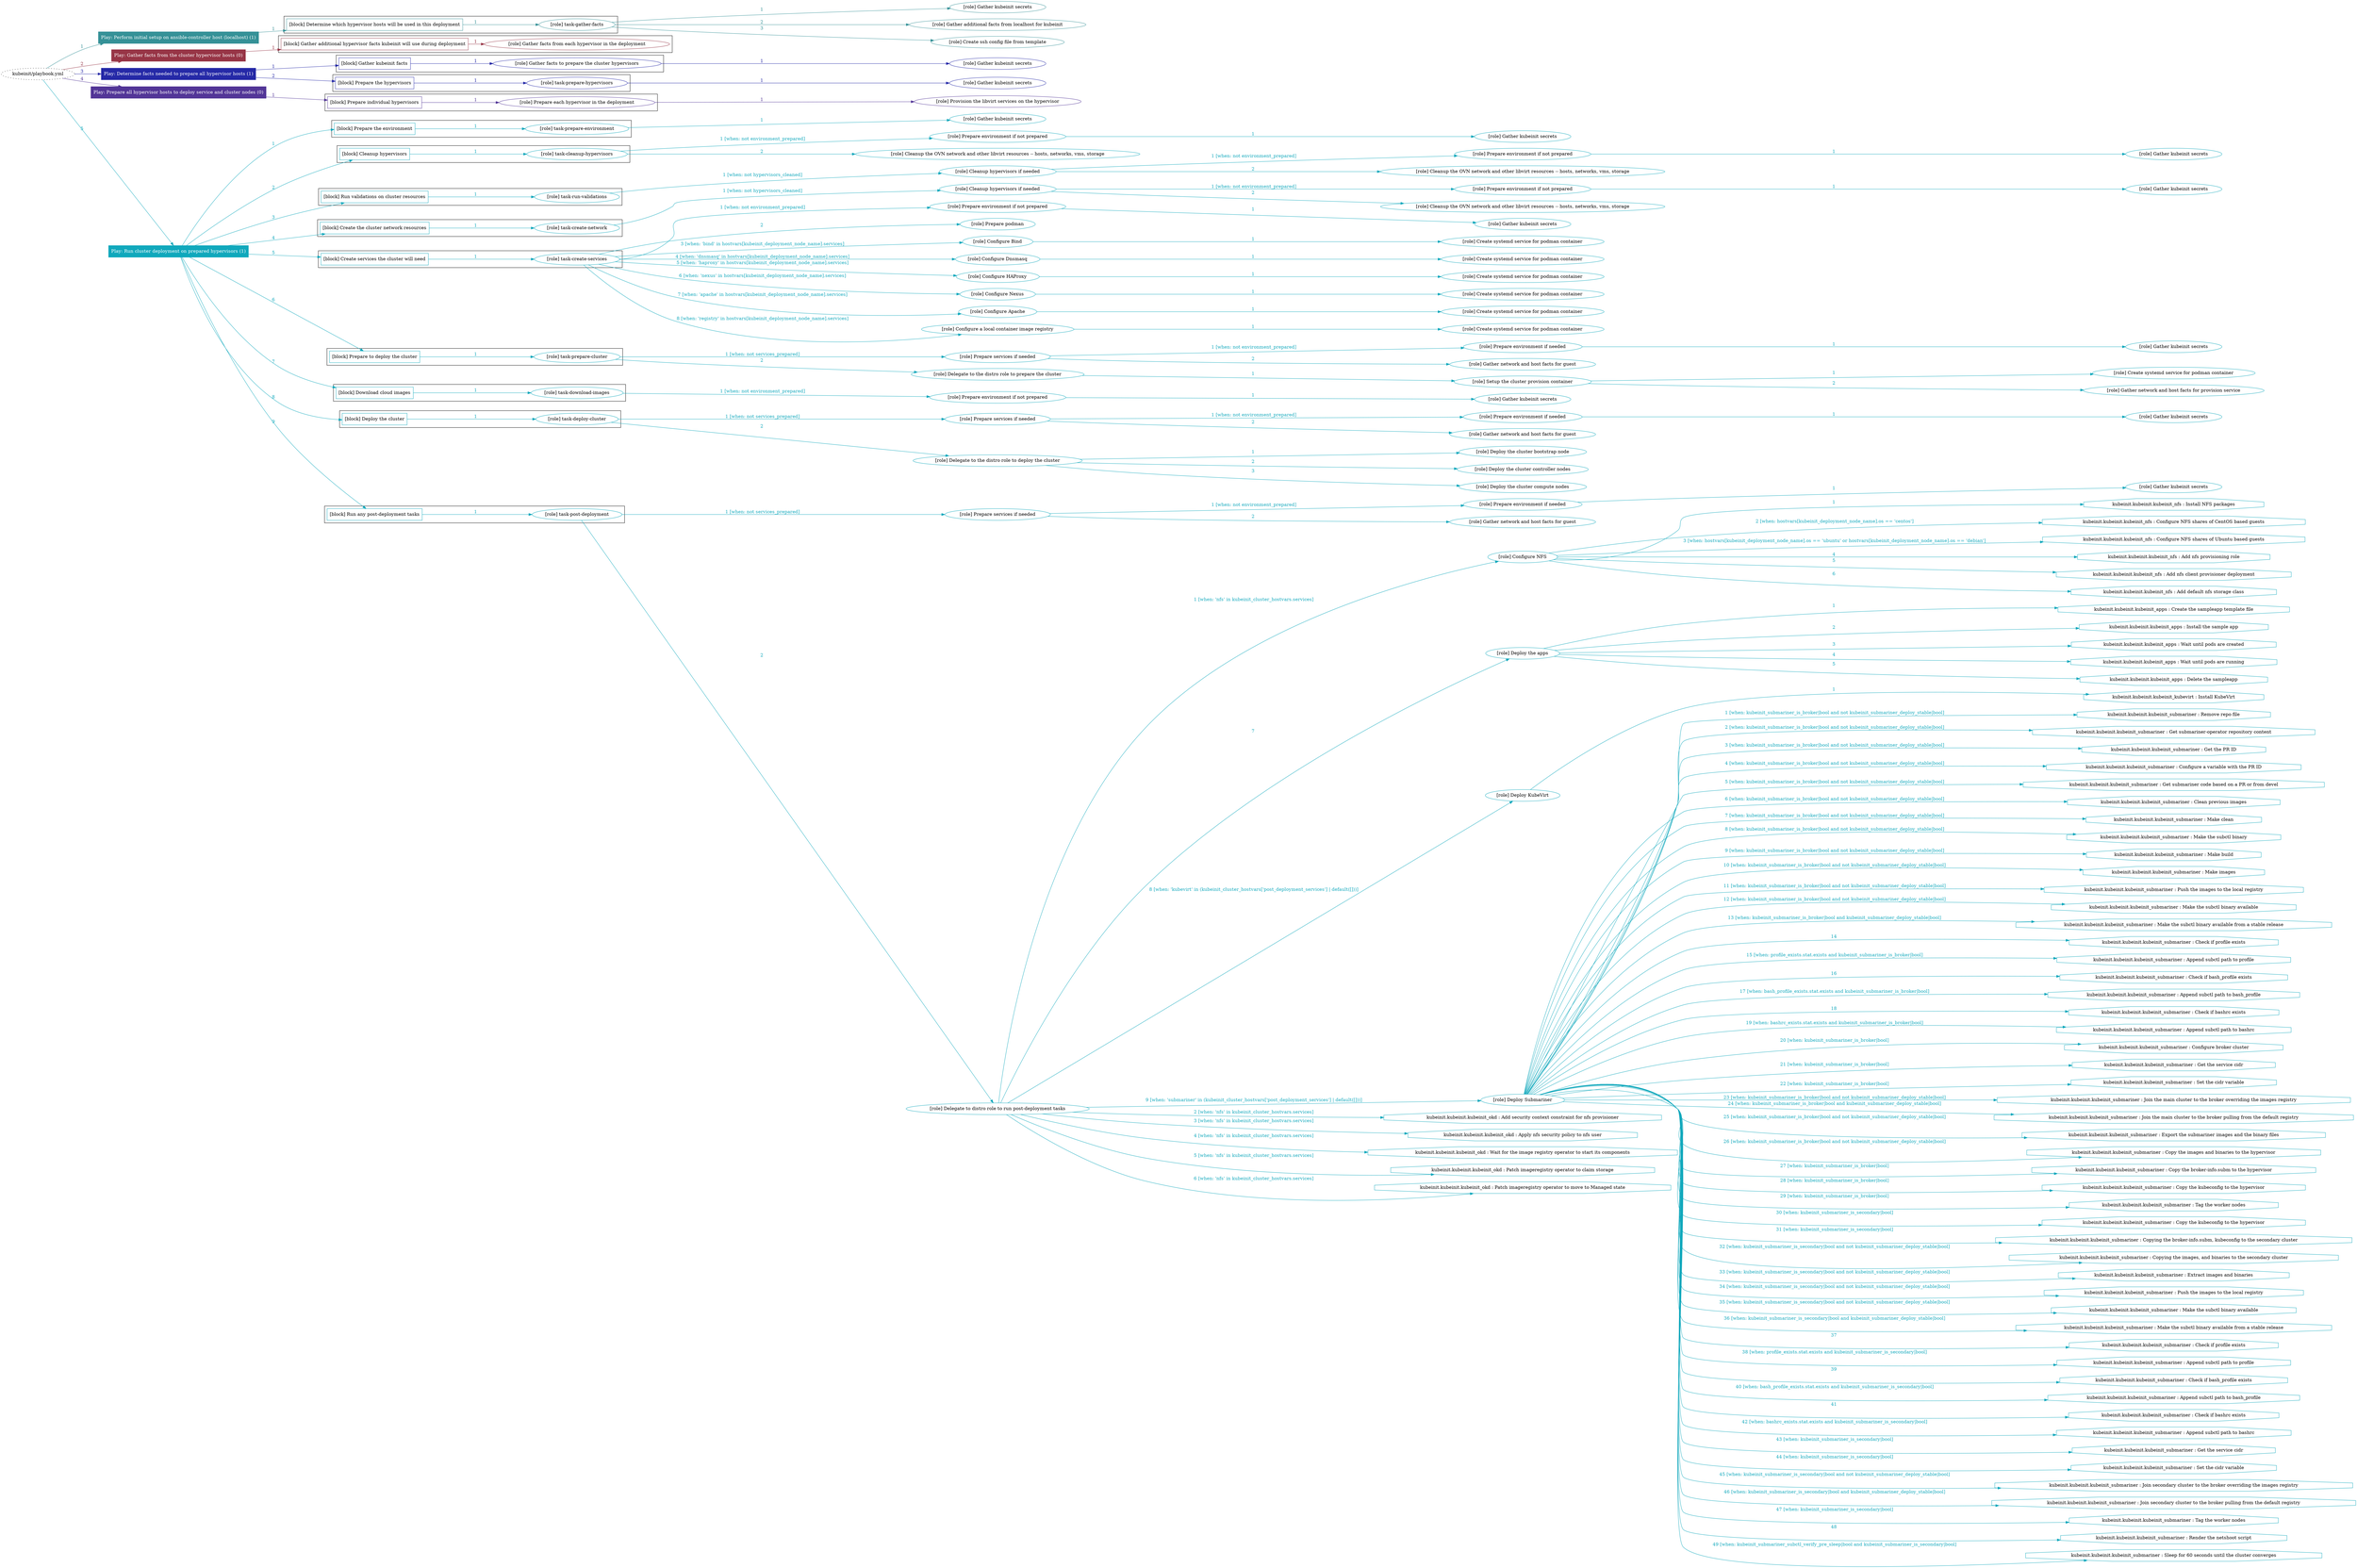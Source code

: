 digraph {
	graph [concentrate=true ordering=in rankdir=LR ratio=fill]
	edge [esep=5 sep=10]
	"kubeinit/playbook.yml" [URL="/home/runner/work/kubeinit/kubeinit/kubeinit/playbook.yml" id=playbook_4da2549b style=dotted]
	play_e00d7d92 [label="Play: Perform initial setup on ansible-controller host (localhost) (1)" URL="/home/runner/work/kubeinit/kubeinit/kubeinit/playbook.yml" color="#359197" fontcolor="#ffffff" id=play_e00d7d92 shape=box style=filled tooltip=localhost]
	"kubeinit/playbook.yml" -> play_e00d7d92 [label="1 " color="#359197" fontcolor="#359197" id=edge_ee4e71b5 labeltooltip="1 " tooltip="1 "]
	subgraph "Gather kubeinit secrets" {
		role_9d53d0ff [label="[role] Gather kubeinit secrets" URL="/home/runner/.ansible/collections/ansible_collections/kubeinit/kubeinit/roles/kubeinit_prepare/tasks/build_hypervisors_group.yml" color="#359197" id=role_9d53d0ff tooltip="Gather kubeinit secrets"]
	}
	subgraph "Gather additional facts from localhost for kubeinit" {
		role_d56e563c [label="[role] Gather additional facts from localhost for kubeinit" URL="/home/runner/.ansible/collections/ansible_collections/kubeinit/kubeinit/roles/kubeinit_prepare/tasks/build_hypervisors_group.yml" color="#359197" id=role_d56e563c tooltip="Gather additional facts from localhost for kubeinit"]
	}
	subgraph "Create ssh config file from template" {
		role_08ced68c [label="[role] Create ssh config file from template" URL="/home/runner/.ansible/collections/ansible_collections/kubeinit/kubeinit/roles/kubeinit_prepare/tasks/build_hypervisors_group.yml" color="#359197" id=role_08ced68c tooltip="Create ssh config file from template"]
	}
	subgraph "task-gather-facts" {
		role_29a8c66b [label="[role] task-gather-facts" URL="/home/runner/work/kubeinit/kubeinit/kubeinit/playbook.yml" color="#359197" id=role_29a8c66b tooltip="task-gather-facts"]
		role_29a8c66b -> role_9d53d0ff [label="1 " color="#359197" fontcolor="#359197" id=edge_a9e9faae labeltooltip="1 " tooltip="1 "]
		role_29a8c66b -> role_d56e563c [label="2 " color="#359197" fontcolor="#359197" id=edge_22c5a02e labeltooltip="2 " tooltip="2 "]
		role_29a8c66b -> role_08ced68c [label="3 " color="#359197" fontcolor="#359197" id=edge_4bff2690 labeltooltip="3 " tooltip="3 "]
	}
	subgraph "Play: Perform initial setup on ansible-controller host (localhost) (1)" {
		play_e00d7d92 -> block_bf7c9794 [label=1 color="#359197" fontcolor="#359197" id=edge_8df49cdd labeltooltip=1 tooltip=1]
		subgraph cluster_block_bf7c9794 {
			block_bf7c9794 [label="[block] Determine which hypervisor hosts will be used in this deployment" URL="/home/runner/work/kubeinit/kubeinit/kubeinit/playbook.yml" color="#359197" id=block_bf7c9794 labeltooltip="Determine which hypervisor hosts will be used in this deployment" shape=box tooltip="Determine which hypervisor hosts will be used in this deployment"]
			block_bf7c9794 -> role_29a8c66b [label="1 " color="#359197" fontcolor="#359197" id=edge_424c4798 labeltooltip="1 " tooltip="1 "]
		}
	}
	play_cb8068ed [label="Play: Gather facts from the cluster hypervisor hosts (0)" URL="/home/runner/work/kubeinit/kubeinit/kubeinit/playbook.yml" color="#973546" fontcolor="#ffffff" id=play_cb8068ed shape=box style=filled tooltip="Play: Gather facts from the cluster hypervisor hosts (0)"]
	"kubeinit/playbook.yml" -> play_cb8068ed [label="2 " color="#973546" fontcolor="#973546" id=edge_0614d4e1 labeltooltip="2 " tooltip="2 "]
	subgraph "Gather facts from each hypervisor in the deployment" {
		role_5e0a7880 [label="[role] Gather facts from each hypervisor in the deployment" URL="/home/runner/work/kubeinit/kubeinit/kubeinit/playbook.yml" color="#973546" id=role_5e0a7880 tooltip="Gather facts from each hypervisor in the deployment"]
	}
	subgraph "Play: Gather facts from the cluster hypervisor hosts (0)" {
		play_cb8068ed -> block_7791c98f [label=1 color="#973546" fontcolor="#973546" id=edge_240f7ddd labeltooltip=1 tooltip=1]
		subgraph cluster_block_7791c98f {
			block_7791c98f [label="[block] Gather additional hypervisor facts kubeinit will use during deployment" URL="/home/runner/work/kubeinit/kubeinit/kubeinit/playbook.yml" color="#973546" id=block_7791c98f labeltooltip="Gather additional hypervisor facts kubeinit will use during deployment" shape=box tooltip="Gather additional hypervisor facts kubeinit will use during deployment"]
			block_7791c98f -> role_5e0a7880 [label="1 " color="#973546" fontcolor="#973546" id=edge_c8de815c labeltooltip="1 " tooltip="1 "]
		}
	}
	play_66460e58 [label="Play: Determine facts needed to prepare all hypervisor hosts (1)" URL="/home/runner/work/kubeinit/kubeinit/kubeinit/playbook.yml" color="#2529a7" fontcolor="#ffffff" id=play_66460e58 shape=box style=filled tooltip=localhost]
	"kubeinit/playbook.yml" -> play_66460e58 [label="3 " color="#2529a7" fontcolor="#2529a7" id=edge_b499bb31 labeltooltip="3 " tooltip="3 "]
	subgraph "Gather kubeinit secrets" {
		role_ce2ec84c [label="[role] Gather kubeinit secrets" URL="/home/runner/.ansible/collections/ansible_collections/kubeinit/kubeinit/roles/kubeinit_prepare/tasks/gather_kubeinit_facts.yml" color="#2529a7" id=role_ce2ec84c tooltip="Gather kubeinit secrets"]
	}
	subgraph "Gather facts to prepare the cluster hypervisors" {
		role_f4437f8c [label="[role] Gather facts to prepare the cluster hypervisors" URL="/home/runner/work/kubeinit/kubeinit/kubeinit/playbook.yml" color="#2529a7" id=role_f4437f8c tooltip="Gather facts to prepare the cluster hypervisors"]
		role_f4437f8c -> role_ce2ec84c [label="1 " color="#2529a7" fontcolor="#2529a7" id=edge_6c684c7c labeltooltip="1 " tooltip="1 "]
	}
	subgraph "Gather kubeinit secrets" {
		role_a8dbfd9d [label="[role] Gather kubeinit secrets" URL="/home/runner/.ansible/collections/ansible_collections/kubeinit/kubeinit/roles/kubeinit_prepare/tasks/gather_kubeinit_facts.yml" color="#2529a7" id=role_a8dbfd9d tooltip="Gather kubeinit secrets"]
	}
	subgraph "task-prepare-hypervisors" {
		role_b7990b90 [label="[role] task-prepare-hypervisors" URL="/home/runner/work/kubeinit/kubeinit/kubeinit/playbook.yml" color="#2529a7" id=role_b7990b90 tooltip="task-prepare-hypervisors"]
		role_b7990b90 -> role_a8dbfd9d [label="1 " color="#2529a7" fontcolor="#2529a7" id=edge_ccbe8338 labeltooltip="1 " tooltip="1 "]
	}
	subgraph "Play: Determine facts needed to prepare all hypervisor hosts (1)" {
		play_66460e58 -> block_0548a383 [label=1 color="#2529a7" fontcolor="#2529a7" id=edge_d90e98b7 labeltooltip=1 tooltip=1]
		subgraph cluster_block_0548a383 {
			block_0548a383 [label="[block] Gather kubeinit facts" URL="/home/runner/work/kubeinit/kubeinit/kubeinit/playbook.yml" color="#2529a7" id=block_0548a383 labeltooltip="Gather kubeinit facts" shape=box tooltip="Gather kubeinit facts"]
			block_0548a383 -> role_f4437f8c [label="1 " color="#2529a7" fontcolor="#2529a7" id=edge_7524ba33 labeltooltip="1 " tooltip="1 "]
		}
		play_66460e58 -> block_3229c6df [label=2 color="#2529a7" fontcolor="#2529a7" id=edge_e4c4552a labeltooltip=2 tooltip=2]
		subgraph cluster_block_3229c6df {
			block_3229c6df [label="[block] Prepare the hypervisors" URL="/home/runner/work/kubeinit/kubeinit/kubeinit/playbook.yml" color="#2529a7" id=block_3229c6df labeltooltip="Prepare the hypervisors" shape=box tooltip="Prepare the hypervisors"]
			block_3229c6df -> role_b7990b90 [label="1 " color="#2529a7" fontcolor="#2529a7" id=edge_3c06f248 labeltooltip="1 " tooltip="1 "]
		}
	}
	play_5f25e6f3 [label="Play: Prepare all hypervisor hosts to deploy service and cluster nodes (0)" URL="/home/runner/work/kubeinit/kubeinit/kubeinit/playbook.yml" color="#523597" fontcolor="#ffffff" id=play_5f25e6f3 shape=box style=filled tooltip="Play: Prepare all hypervisor hosts to deploy service and cluster nodes (0)"]
	"kubeinit/playbook.yml" -> play_5f25e6f3 [label="4 " color="#523597" fontcolor="#523597" id=edge_7538a82a labeltooltip="4 " tooltip="4 "]
	subgraph "Provision the libvirt services on the hypervisor" {
		role_4c658cd0 [label="[role] Provision the libvirt services on the hypervisor" URL="/home/runner/.ansible/collections/ansible_collections/kubeinit/kubeinit/roles/kubeinit_prepare/tasks/prepare_hypervisor.yml" color="#523597" id=role_4c658cd0 tooltip="Provision the libvirt services on the hypervisor"]
	}
	subgraph "Prepare each hypervisor in the deployment" {
		role_4ee9c10f [label="[role] Prepare each hypervisor in the deployment" URL="/home/runner/work/kubeinit/kubeinit/kubeinit/playbook.yml" color="#523597" id=role_4ee9c10f tooltip="Prepare each hypervisor in the deployment"]
		role_4ee9c10f -> role_4c658cd0 [label="1 " color="#523597" fontcolor="#523597" id=edge_fc0d009d labeltooltip="1 " tooltip="1 "]
	}
	subgraph "Play: Prepare all hypervisor hosts to deploy service and cluster nodes (0)" {
		play_5f25e6f3 -> block_ad3c56c8 [label=1 color="#523597" fontcolor="#523597" id=edge_09c7f37a labeltooltip=1 tooltip=1]
		subgraph cluster_block_ad3c56c8 {
			block_ad3c56c8 [label="[block] Prepare individual hypervisors" URL="/home/runner/work/kubeinit/kubeinit/kubeinit/playbook.yml" color="#523597" id=block_ad3c56c8 labeltooltip="Prepare individual hypervisors" shape=box tooltip="Prepare individual hypervisors"]
			block_ad3c56c8 -> role_4ee9c10f [label="1 " color="#523597" fontcolor="#523597" id=edge_80aa06f0 labeltooltip="1 " tooltip="1 "]
		}
	}
	play_16a36da0 [label="Play: Run cluster deployment on prepared hypervisors (1)" URL="/home/runner/work/kubeinit/kubeinit/kubeinit/playbook.yml" color="#10a8bc" fontcolor="#ffffff" id=play_16a36da0 shape=box style=filled tooltip=localhost]
	"kubeinit/playbook.yml" -> play_16a36da0 [label="5 " color="#10a8bc" fontcolor="#10a8bc" id=edge_417214c0 labeltooltip="5 " tooltip="5 "]
	subgraph "Gather kubeinit secrets" {
		role_5fe0d734 [label="[role] Gather kubeinit secrets" URL="/home/runner/.ansible/collections/ansible_collections/kubeinit/kubeinit/roles/kubeinit_prepare/tasks/gather_kubeinit_facts.yml" color="#10a8bc" id=role_5fe0d734 tooltip="Gather kubeinit secrets"]
	}
	subgraph "task-prepare-environment" {
		role_4a18a433 [label="[role] task-prepare-environment" URL="/home/runner/work/kubeinit/kubeinit/kubeinit/playbook.yml" color="#10a8bc" id=role_4a18a433 tooltip="task-prepare-environment"]
		role_4a18a433 -> role_5fe0d734 [label="1 " color="#10a8bc" fontcolor="#10a8bc" id=edge_b348a876 labeltooltip="1 " tooltip="1 "]
	}
	subgraph "Gather kubeinit secrets" {
		role_c51a4746 [label="[role] Gather kubeinit secrets" URL="/home/runner/.ansible/collections/ansible_collections/kubeinit/kubeinit/roles/kubeinit_prepare/tasks/gather_kubeinit_facts.yml" color="#10a8bc" id=role_c51a4746 tooltip="Gather kubeinit secrets"]
	}
	subgraph "Prepare environment if not prepared" {
		role_6e73afb7 [label="[role] Prepare environment if not prepared" URL="/home/runner/.ansible/collections/ansible_collections/kubeinit/kubeinit/roles/kubeinit_prepare/tasks/cleanup_hypervisors.yml" color="#10a8bc" id=role_6e73afb7 tooltip="Prepare environment if not prepared"]
		role_6e73afb7 -> role_c51a4746 [label="1 " color="#10a8bc" fontcolor="#10a8bc" id=edge_d55ea2d0 labeltooltip="1 " tooltip="1 "]
	}
	subgraph "Cleanup the OVN network and other libvirt resources -- hosts, networks, vms, storage" {
		role_daeabf77 [label="[role] Cleanup the OVN network and other libvirt resources -- hosts, networks, vms, storage" URL="/home/runner/.ansible/collections/ansible_collections/kubeinit/kubeinit/roles/kubeinit_prepare/tasks/cleanup_hypervisors.yml" color="#10a8bc" id=role_daeabf77 tooltip="Cleanup the OVN network and other libvirt resources -- hosts, networks, vms, storage"]
	}
	subgraph "task-cleanup-hypervisors" {
		role_45363da7 [label="[role] task-cleanup-hypervisors" URL="/home/runner/work/kubeinit/kubeinit/kubeinit/playbook.yml" color="#10a8bc" id=role_45363da7 tooltip="task-cleanup-hypervisors"]
		role_45363da7 -> role_6e73afb7 [label="1 [when: not environment_prepared]" color="#10a8bc" fontcolor="#10a8bc" id=edge_17bfb7ae labeltooltip="1 [when: not environment_prepared]" tooltip="1 [when: not environment_prepared]"]
		role_45363da7 -> role_daeabf77 [label="2 " color="#10a8bc" fontcolor="#10a8bc" id=edge_886fbdbf labeltooltip="2 " tooltip="2 "]
	}
	subgraph "Gather kubeinit secrets" {
		role_1f2ce636 [label="[role] Gather kubeinit secrets" URL="/home/runner/.ansible/collections/ansible_collections/kubeinit/kubeinit/roles/kubeinit_prepare/tasks/gather_kubeinit_facts.yml" color="#10a8bc" id=role_1f2ce636 tooltip="Gather kubeinit secrets"]
	}
	subgraph "Prepare environment if not prepared" {
		role_10325700 [label="[role] Prepare environment if not prepared" URL="/home/runner/.ansible/collections/ansible_collections/kubeinit/kubeinit/roles/kubeinit_prepare/tasks/cleanup_hypervisors.yml" color="#10a8bc" id=role_10325700 tooltip="Prepare environment if not prepared"]
		role_10325700 -> role_1f2ce636 [label="1 " color="#10a8bc" fontcolor="#10a8bc" id=edge_f936e27a labeltooltip="1 " tooltip="1 "]
	}
	subgraph "Cleanup the OVN network and other libvirt resources -- hosts, networks, vms, storage" {
		role_30488995 [label="[role] Cleanup the OVN network and other libvirt resources -- hosts, networks, vms, storage" URL="/home/runner/.ansible/collections/ansible_collections/kubeinit/kubeinit/roles/kubeinit_prepare/tasks/cleanup_hypervisors.yml" color="#10a8bc" id=role_30488995 tooltip="Cleanup the OVN network and other libvirt resources -- hosts, networks, vms, storage"]
	}
	subgraph "Cleanup hypervisors if needed" {
		role_ae7849bc [label="[role] Cleanup hypervisors if needed" URL="/home/runner/.ansible/collections/ansible_collections/kubeinit/kubeinit/roles/kubeinit_validations/tasks/main.yml" color="#10a8bc" id=role_ae7849bc tooltip="Cleanup hypervisors if needed"]
		role_ae7849bc -> role_10325700 [label="1 [when: not environment_prepared]" color="#10a8bc" fontcolor="#10a8bc" id=edge_1cf60f98 labeltooltip="1 [when: not environment_prepared]" tooltip="1 [when: not environment_prepared]"]
		role_ae7849bc -> role_30488995 [label="2 " color="#10a8bc" fontcolor="#10a8bc" id=edge_bfd8628b labeltooltip="2 " tooltip="2 "]
	}
	subgraph "task-run-validations" {
		role_16826344 [label="[role] task-run-validations" URL="/home/runner/work/kubeinit/kubeinit/kubeinit/playbook.yml" color="#10a8bc" id=role_16826344 tooltip="task-run-validations"]
		role_16826344 -> role_ae7849bc [label="1 [when: not hypervisors_cleaned]" color="#10a8bc" fontcolor="#10a8bc" id=edge_5515d176 labeltooltip="1 [when: not hypervisors_cleaned]" tooltip="1 [when: not hypervisors_cleaned]"]
	}
	subgraph "Gather kubeinit secrets" {
		role_12092af4 [label="[role] Gather kubeinit secrets" URL="/home/runner/.ansible/collections/ansible_collections/kubeinit/kubeinit/roles/kubeinit_prepare/tasks/gather_kubeinit_facts.yml" color="#10a8bc" id=role_12092af4 tooltip="Gather kubeinit secrets"]
	}
	subgraph "Prepare environment if not prepared" {
		role_06d3cfd1 [label="[role] Prepare environment if not prepared" URL="/home/runner/.ansible/collections/ansible_collections/kubeinit/kubeinit/roles/kubeinit_prepare/tasks/cleanup_hypervisors.yml" color="#10a8bc" id=role_06d3cfd1 tooltip="Prepare environment if not prepared"]
		role_06d3cfd1 -> role_12092af4 [label="1 " color="#10a8bc" fontcolor="#10a8bc" id=edge_3850152e labeltooltip="1 " tooltip="1 "]
	}
	subgraph "Cleanup the OVN network and other libvirt resources -- hosts, networks, vms, storage" {
		role_87d52096 [label="[role] Cleanup the OVN network and other libvirt resources -- hosts, networks, vms, storage" URL="/home/runner/.ansible/collections/ansible_collections/kubeinit/kubeinit/roles/kubeinit_prepare/tasks/cleanup_hypervisors.yml" color="#10a8bc" id=role_87d52096 tooltip="Cleanup the OVN network and other libvirt resources -- hosts, networks, vms, storage"]
	}
	subgraph "Cleanup hypervisors if needed" {
		role_885451c5 [label="[role] Cleanup hypervisors if needed" URL="/home/runner/.ansible/collections/ansible_collections/kubeinit/kubeinit/roles/kubeinit_libvirt/tasks/create_network.yml" color="#10a8bc" id=role_885451c5 tooltip="Cleanup hypervisors if needed"]
		role_885451c5 -> role_06d3cfd1 [label="1 [when: not environment_prepared]" color="#10a8bc" fontcolor="#10a8bc" id=edge_ed248eff labeltooltip="1 [when: not environment_prepared]" tooltip="1 [when: not environment_prepared]"]
		role_885451c5 -> role_87d52096 [label="2 " color="#10a8bc" fontcolor="#10a8bc" id=edge_86aab5e0 labeltooltip="2 " tooltip="2 "]
	}
	subgraph "task-create-network" {
		role_13b67c1e [label="[role] task-create-network" URL="/home/runner/work/kubeinit/kubeinit/kubeinit/playbook.yml" color="#10a8bc" id=role_13b67c1e tooltip="task-create-network"]
		role_13b67c1e -> role_885451c5 [label="1 [when: not hypervisors_cleaned]" color="#10a8bc" fontcolor="#10a8bc" id=edge_0f61f54a labeltooltip="1 [when: not hypervisors_cleaned]" tooltip="1 [when: not hypervisors_cleaned]"]
	}
	subgraph "Gather kubeinit secrets" {
		role_d99946ee [label="[role] Gather kubeinit secrets" URL="/home/runner/.ansible/collections/ansible_collections/kubeinit/kubeinit/roles/kubeinit_prepare/tasks/gather_kubeinit_facts.yml" color="#10a8bc" id=role_d99946ee tooltip="Gather kubeinit secrets"]
	}
	subgraph "Prepare environment if not prepared" {
		role_9cc40ca3 [label="[role] Prepare environment if not prepared" URL="/home/runner/.ansible/collections/ansible_collections/kubeinit/kubeinit/roles/kubeinit_services/tasks/main.yml" color="#10a8bc" id=role_9cc40ca3 tooltip="Prepare environment if not prepared"]
		role_9cc40ca3 -> role_d99946ee [label="1 " color="#10a8bc" fontcolor="#10a8bc" id=edge_8e8b6f16 labeltooltip="1 " tooltip="1 "]
	}
	subgraph "Prepare podman" {
		role_6bda7944 [label="[role] Prepare podman" URL="/home/runner/.ansible/collections/ansible_collections/kubeinit/kubeinit/roles/kubeinit_services/tasks/00_create_service_pod.yml" color="#10a8bc" id=role_6bda7944 tooltip="Prepare podman"]
	}
	subgraph "Create systemd service for podman container" {
		role_43096305 [label="[role] Create systemd service for podman container" URL="/home/runner/.ansible/collections/ansible_collections/kubeinit/kubeinit/roles/kubeinit_bind/tasks/main.yml" color="#10a8bc" id=role_43096305 tooltip="Create systemd service for podman container"]
	}
	subgraph "Configure Bind" {
		role_4d5ca526 [label="[role] Configure Bind" URL="/home/runner/.ansible/collections/ansible_collections/kubeinit/kubeinit/roles/kubeinit_services/tasks/start_services_containers.yml" color="#10a8bc" id=role_4d5ca526 tooltip="Configure Bind"]
		role_4d5ca526 -> role_43096305 [label="1 " color="#10a8bc" fontcolor="#10a8bc" id=edge_936e204b labeltooltip="1 " tooltip="1 "]
	}
	subgraph "Create systemd service for podman container" {
		role_dd881810 [label="[role] Create systemd service for podman container" URL="/home/runner/.ansible/collections/ansible_collections/kubeinit/kubeinit/roles/kubeinit_dnsmasq/tasks/main.yml" color="#10a8bc" id=role_dd881810 tooltip="Create systemd service for podman container"]
	}
	subgraph "Configure Dnsmasq" {
		role_4eeb5667 [label="[role] Configure Dnsmasq" URL="/home/runner/.ansible/collections/ansible_collections/kubeinit/kubeinit/roles/kubeinit_services/tasks/start_services_containers.yml" color="#10a8bc" id=role_4eeb5667 tooltip="Configure Dnsmasq"]
		role_4eeb5667 -> role_dd881810 [label="1 " color="#10a8bc" fontcolor="#10a8bc" id=edge_434b3de5 labeltooltip="1 " tooltip="1 "]
	}
	subgraph "Create systemd service for podman container" {
		role_35c514e4 [label="[role] Create systemd service for podman container" URL="/home/runner/.ansible/collections/ansible_collections/kubeinit/kubeinit/roles/kubeinit_haproxy/tasks/main.yml" color="#10a8bc" id=role_35c514e4 tooltip="Create systemd service for podman container"]
	}
	subgraph "Configure HAProxy" {
		role_e8305a24 [label="[role] Configure HAProxy" URL="/home/runner/.ansible/collections/ansible_collections/kubeinit/kubeinit/roles/kubeinit_services/tasks/start_services_containers.yml" color="#10a8bc" id=role_e8305a24 tooltip="Configure HAProxy"]
		role_e8305a24 -> role_35c514e4 [label="1 " color="#10a8bc" fontcolor="#10a8bc" id=edge_db88302a labeltooltip="1 " tooltip="1 "]
	}
	subgraph "Create systemd service for podman container" {
		role_71081277 [label="[role] Create systemd service for podman container" URL="/home/runner/.ansible/collections/ansible_collections/kubeinit/kubeinit/roles/kubeinit_nexus/tasks/main.yml" color="#10a8bc" id=role_71081277 tooltip="Create systemd service for podman container"]
	}
	subgraph "Configure Nexus" {
		role_06c2de77 [label="[role] Configure Nexus" URL="/home/runner/.ansible/collections/ansible_collections/kubeinit/kubeinit/roles/kubeinit_services/tasks/start_services_containers.yml" color="#10a8bc" id=role_06c2de77 tooltip="Configure Nexus"]
		role_06c2de77 -> role_71081277 [label="1 " color="#10a8bc" fontcolor="#10a8bc" id=edge_547d4ccb labeltooltip="1 " tooltip="1 "]
	}
	subgraph "Create systemd service for podman container" {
		role_ddbae87b [label="[role] Create systemd service for podman container" URL="/home/runner/.ansible/collections/ansible_collections/kubeinit/kubeinit/roles/kubeinit_apache/tasks/main.yml" color="#10a8bc" id=role_ddbae87b tooltip="Create systemd service for podman container"]
	}
	subgraph "Configure Apache" {
		role_09b7d1a2 [label="[role] Configure Apache" URL="/home/runner/.ansible/collections/ansible_collections/kubeinit/kubeinit/roles/kubeinit_services/tasks/start_services_containers.yml" color="#10a8bc" id=role_09b7d1a2 tooltip="Configure Apache"]
		role_09b7d1a2 -> role_ddbae87b [label="1 " color="#10a8bc" fontcolor="#10a8bc" id=edge_3e64ec14 labeltooltip="1 " tooltip="1 "]
	}
	subgraph "Create systemd service for podman container" {
		role_bbe82336 [label="[role] Create systemd service for podman container" URL="/home/runner/.ansible/collections/ansible_collections/kubeinit/kubeinit/roles/kubeinit_registry/tasks/main.yml" color="#10a8bc" id=role_bbe82336 tooltip="Create systemd service for podman container"]
	}
	subgraph "Configure a local container image registry" {
		role_d15e6133 [label="[role] Configure a local container image registry" URL="/home/runner/.ansible/collections/ansible_collections/kubeinit/kubeinit/roles/kubeinit_services/tasks/start_services_containers.yml" color="#10a8bc" id=role_d15e6133 tooltip="Configure a local container image registry"]
		role_d15e6133 -> role_bbe82336 [label="1 " color="#10a8bc" fontcolor="#10a8bc" id=edge_27704f2b labeltooltip="1 " tooltip="1 "]
	}
	subgraph "task-create-services" {
		role_590f9dfd [label="[role] task-create-services" URL="/home/runner/work/kubeinit/kubeinit/kubeinit/playbook.yml" color="#10a8bc" id=role_590f9dfd tooltip="task-create-services"]
		role_590f9dfd -> role_9cc40ca3 [label="1 [when: not environment_prepared]" color="#10a8bc" fontcolor="#10a8bc" id=edge_15df9ba9 labeltooltip="1 [when: not environment_prepared]" tooltip="1 [when: not environment_prepared]"]
		role_590f9dfd -> role_6bda7944 [label="2 " color="#10a8bc" fontcolor="#10a8bc" id=edge_845c8714 labeltooltip="2 " tooltip="2 "]
		role_590f9dfd -> role_4d5ca526 [label="3 [when: 'bind' in hostvars[kubeinit_deployment_node_name].services]" color="#10a8bc" fontcolor="#10a8bc" id=edge_78557041 labeltooltip="3 [when: 'bind' in hostvars[kubeinit_deployment_node_name].services]" tooltip="3 [when: 'bind' in hostvars[kubeinit_deployment_node_name].services]"]
		role_590f9dfd -> role_4eeb5667 [label="4 [when: 'dnsmasq' in hostvars[kubeinit_deployment_node_name].services]" color="#10a8bc" fontcolor="#10a8bc" id=edge_d0e41573 labeltooltip="4 [when: 'dnsmasq' in hostvars[kubeinit_deployment_node_name].services]" tooltip="4 [when: 'dnsmasq' in hostvars[kubeinit_deployment_node_name].services]"]
		role_590f9dfd -> role_e8305a24 [label="5 [when: 'haproxy' in hostvars[kubeinit_deployment_node_name].services]" color="#10a8bc" fontcolor="#10a8bc" id=edge_1d1260dd labeltooltip="5 [when: 'haproxy' in hostvars[kubeinit_deployment_node_name].services]" tooltip="5 [when: 'haproxy' in hostvars[kubeinit_deployment_node_name].services]"]
		role_590f9dfd -> role_06c2de77 [label="6 [when: 'nexus' in hostvars[kubeinit_deployment_node_name].services]" color="#10a8bc" fontcolor="#10a8bc" id=edge_ee483173 labeltooltip="6 [when: 'nexus' in hostvars[kubeinit_deployment_node_name].services]" tooltip="6 [when: 'nexus' in hostvars[kubeinit_deployment_node_name].services]"]
		role_590f9dfd -> role_09b7d1a2 [label="7 [when: 'apache' in hostvars[kubeinit_deployment_node_name].services]" color="#10a8bc" fontcolor="#10a8bc" id=edge_124649ee labeltooltip="7 [when: 'apache' in hostvars[kubeinit_deployment_node_name].services]" tooltip="7 [when: 'apache' in hostvars[kubeinit_deployment_node_name].services]"]
		role_590f9dfd -> role_d15e6133 [label="8 [when: 'registry' in hostvars[kubeinit_deployment_node_name].services]" color="#10a8bc" fontcolor="#10a8bc" id=edge_43957c90 labeltooltip="8 [when: 'registry' in hostvars[kubeinit_deployment_node_name].services]" tooltip="8 [when: 'registry' in hostvars[kubeinit_deployment_node_name].services]"]
	}
	subgraph "Gather kubeinit secrets" {
		role_455cc61d [label="[role] Gather kubeinit secrets" URL="/home/runner/.ansible/collections/ansible_collections/kubeinit/kubeinit/roles/kubeinit_prepare/tasks/gather_kubeinit_facts.yml" color="#10a8bc" id=role_455cc61d tooltip="Gather kubeinit secrets"]
	}
	subgraph "Prepare environment if needed" {
		role_87676e22 [label="[role] Prepare environment if needed" URL="/home/runner/.ansible/collections/ansible_collections/kubeinit/kubeinit/roles/kubeinit_services/tasks/prepare_services.yml" color="#10a8bc" id=role_87676e22 tooltip="Prepare environment if needed"]
		role_87676e22 -> role_455cc61d [label="1 " color="#10a8bc" fontcolor="#10a8bc" id=edge_ed4d39bd labeltooltip="1 " tooltip="1 "]
	}
	subgraph "Gather network and host facts for guest" {
		role_4feec32f [label="[role] Gather network and host facts for guest" URL="/home/runner/.ansible/collections/ansible_collections/kubeinit/kubeinit/roles/kubeinit_services/tasks/prepare_services.yml" color="#10a8bc" id=role_4feec32f tooltip="Gather network and host facts for guest"]
	}
	subgraph "Prepare services if needed" {
		role_d1fceda5 [label="[role] Prepare services if needed" URL="/home/runner/.ansible/collections/ansible_collections/kubeinit/kubeinit/roles/kubeinit_prepare/tasks/prepare_cluster.yml" color="#10a8bc" id=role_d1fceda5 tooltip="Prepare services if needed"]
		role_d1fceda5 -> role_87676e22 [label="1 [when: not environment_prepared]" color="#10a8bc" fontcolor="#10a8bc" id=edge_9fbc0f73 labeltooltip="1 [when: not environment_prepared]" tooltip="1 [when: not environment_prepared]"]
		role_d1fceda5 -> role_4feec32f [label="2 " color="#10a8bc" fontcolor="#10a8bc" id=edge_27e03d9f labeltooltip="2 " tooltip="2 "]
	}
	subgraph "Create systemd service for podman container" {
		role_c90b9aa5 [label="[role] Create systemd service for podman container" URL="/home/runner/.ansible/collections/ansible_collections/kubeinit/kubeinit/roles/kubeinit_services/tasks/create_provision_container.yml" color="#10a8bc" id=role_c90b9aa5 tooltip="Create systemd service for podman container"]
	}
	subgraph "Gather network and host facts for provision service" {
		role_7757a388 [label="[role] Gather network and host facts for provision service" URL="/home/runner/.ansible/collections/ansible_collections/kubeinit/kubeinit/roles/kubeinit_services/tasks/create_provision_container.yml" color="#10a8bc" id=role_7757a388 tooltip="Gather network and host facts for provision service"]
	}
	subgraph "Setup the cluster provision container" {
		role_b0cb2281 [label="[role] Setup the cluster provision container" URL="/home/runner/.ansible/collections/ansible_collections/kubeinit/kubeinit/roles/kubeinit_okd/tasks/prepare_cluster.yml" color="#10a8bc" id=role_b0cb2281 tooltip="Setup the cluster provision container"]
		role_b0cb2281 -> role_c90b9aa5 [label="1 " color="#10a8bc" fontcolor="#10a8bc" id=edge_5d959cbf labeltooltip="1 " tooltip="1 "]
		role_b0cb2281 -> role_7757a388 [label="2 " color="#10a8bc" fontcolor="#10a8bc" id=edge_1caf3b1d labeltooltip="2 " tooltip="2 "]
	}
	subgraph "Delegate to the distro role to prepare the cluster" {
		role_62837b8a [label="[role] Delegate to the distro role to prepare the cluster" URL="/home/runner/.ansible/collections/ansible_collections/kubeinit/kubeinit/roles/kubeinit_prepare/tasks/prepare_cluster.yml" color="#10a8bc" id=role_62837b8a tooltip="Delegate to the distro role to prepare the cluster"]
		role_62837b8a -> role_b0cb2281 [label="1 " color="#10a8bc" fontcolor="#10a8bc" id=edge_9b053872 labeltooltip="1 " tooltip="1 "]
	}
	subgraph "task-prepare-cluster" {
		role_c84693a0 [label="[role] task-prepare-cluster" URL="/home/runner/work/kubeinit/kubeinit/kubeinit/playbook.yml" color="#10a8bc" id=role_c84693a0 tooltip="task-prepare-cluster"]
		role_c84693a0 -> role_d1fceda5 [label="1 [when: not services_prepared]" color="#10a8bc" fontcolor="#10a8bc" id=edge_352ad206 labeltooltip="1 [when: not services_prepared]" tooltip="1 [when: not services_prepared]"]
		role_c84693a0 -> role_62837b8a [label="2 " color="#10a8bc" fontcolor="#10a8bc" id=edge_dbfa3cff labeltooltip="2 " tooltip="2 "]
	}
	subgraph "Gather kubeinit secrets" {
		role_47c00393 [label="[role] Gather kubeinit secrets" URL="/home/runner/.ansible/collections/ansible_collections/kubeinit/kubeinit/roles/kubeinit_prepare/tasks/gather_kubeinit_facts.yml" color="#10a8bc" id=role_47c00393 tooltip="Gather kubeinit secrets"]
	}
	subgraph "Prepare environment if not prepared" {
		role_0c4afb06 [label="[role] Prepare environment if not prepared" URL="/home/runner/.ansible/collections/ansible_collections/kubeinit/kubeinit/roles/kubeinit_libvirt/tasks/download_cloud_images.yml" color="#10a8bc" id=role_0c4afb06 tooltip="Prepare environment if not prepared"]
		role_0c4afb06 -> role_47c00393 [label="1 " color="#10a8bc" fontcolor="#10a8bc" id=edge_072bd368 labeltooltip="1 " tooltip="1 "]
	}
	subgraph "task-download-images" {
		role_bc3616fe [label="[role] task-download-images" URL="/home/runner/work/kubeinit/kubeinit/kubeinit/playbook.yml" color="#10a8bc" id=role_bc3616fe tooltip="task-download-images"]
		role_bc3616fe -> role_0c4afb06 [label="1 [when: not environment_prepared]" color="#10a8bc" fontcolor="#10a8bc" id=edge_2ab6f352 labeltooltip="1 [when: not environment_prepared]" tooltip="1 [when: not environment_prepared]"]
	}
	subgraph "Gather kubeinit secrets" {
		role_bd87bcd5 [label="[role] Gather kubeinit secrets" URL="/home/runner/.ansible/collections/ansible_collections/kubeinit/kubeinit/roles/kubeinit_prepare/tasks/gather_kubeinit_facts.yml" color="#10a8bc" id=role_bd87bcd5 tooltip="Gather kubeinit secrets"]
	}
	subgraph "Prepare environment if needed" {
		role_c0e7b173 [label="[role] Prepare environment if needed" URL="/home/runner/.ansible/collections/ansible_collections/kubeinit/kubeinit/roles/kubeinit_services/tasks/prepare_services.yml" color="#10a8bc" id=role_c0e7b173 tooltip="Prepare environment if needed"]
		role_c0e7b173 -> role_bd87bcd5 [label="1 " color="#10a8bc" fontcolor="#10a8bc" id=edge_241e6b4e labeltooltip="1 " tooltip="1 "]
	}
	subgraph "Gather network and host facts for guest" {
		role_6d0921ff [label="[role] Gather network and host facts for guest" URL="/home/runner/.ansible/collections/ansible_collections/kubeinit/kubeinit/roles/kubeinit_services/tasks/prepare_services.yml" color="#10a8bc" id=role_6d0921ff tooltip="Gather network and host facts for guest"]
	}
	subgraph "Prepare services if needed" {
		role_b706a631 [label="[role] Prepare services if needed" URL="/home/runner/.ansible/collections/ansible_collections/kubeinit/kubeinit/roles/kubeinit_prepare/tasks/deploy_cluster.yml" color="#10a8bc" id=role_b706a631 tooltip="Prepare services if needed"]
		role_b706a631 -> role_c0e7b173 [label="1 [when: not environment_prepared]" color="#10a8bc" fontcolor="#10a8bc" id=edge_5f5a87ac labeltooltip="1 [when: not environment_prepared]" tooltip="1 [when: not environment_prepared]"]
		role_b706a631 -> role_6d0921ff [label="2 " color="#10a8bc" fontcolor="#10a8bc" id=edge_e3fdb132 labeltooltip="2 " tooltip="2 "]
	}
	subgraph "Deploy the cluster bootstrap node" {
		role_48ebb804 [label="[role] Deploy the cluster bootstrap node" URL="/home/runner/.ansible/collections/ansible_collections/kubeinit/kubeinit/roles/kubeinit_okd/tasks/main.yml" color="#10a8bc" id=role_48ebb804 tooltip="Deploy the cluster bootstrap node"]
	}
	subgraph "Deploy the cluster controller nodes" {
		role_4b9d57c9 [label="[role] Deploy the cluster controller nodes" URL="/home/runner/.ansible/collections/ansible_collections/kubeinit/kubeinit/roles/kubeinit_okd/tasks/main.yml" color="#10a8bc" id=role_4b9d57c9 tooltip="Deploy the cluster controller nodes"]
	}
	subgraph "Deploy the cluster compute nodes" {
		role_6954601f [label="[role] Deploy the cluster compute nodes" URL="/home/runner/.ansible/collections/ansible_collections/kubeinit/kubeinit/roles/kubeinit_okd/tasks/main.yml" color="#10a8bc" id=role_6954601f tooltip="Deploy the cluster compute nodes"]
	}
	subgraph "Delegate to the distro role to deploy the cluster" {
		role_8891571d [label="[role] Delegate to the distro role to deploy the cluster" URL="/home/runner/.ansible/collections/ansible_collections/kubeinit/kubeinit/roles/kubeinit_prepare/tasks/deploy_cluster.yml" color="#10a8bc" id=role_8891571d tooltip="Delegate to the distro role to deploy the cluster"]
		role_8891571d -> role_48ebb804 [label="1 " color="#10a8bc" fontcolor="#10a8bc" id=edge_09956a5f labeltooltip="1 " tooltip="1 "]
		role_8891571d -> role_4b9d57c9 [label="2 " color="#10a8bc" fontcolor="#10a8bc" id=edge_d3a19c8f labeltooltip="2 " tooltip="2 "]
		role_8891571d -> role_6954601f [label="3 " color="#10a8bc" fontcolor="#10a8bc" id=edge_7abd789c labeltooltip="3 " tooltip="3 "]
	}
	subgraph "task-deploy-cluster" {
		role_0d0e50c6 [label="[role] task-deploy-cluster" URL="/home/runner/work/kubeinit/kubeinit/kubeinit/playbook.yml" color="#10a8bc" id=role_0d0e50c6 tooltip="task-deploy-cluster"]
		role_0d0e50c6 -> role_b706a631 [label="1 [when: not services_prepared]" color="#10a8bc" fontcolor="#10a8bc" id=edge_262355b5 labeltooltip="1 [when: not services_prepared]" tooltip="1 [when: not services_prepared]"]
		role_0d0e50c6 -> role_8891571d [label="2 " color="#10a8bc" fontcolor="#10a8bc" id=edge_220d28be labeltooltip="2 " tooltip="2 "]
	}
	subgraph "Gather kubeinit secrets" {
		role_5d0877c0 [label="[role] Gather kubeinit secrets" URL="/home/runner/.ansible/collections/ansible_collections/kubeinit/kubeinit/roles/kubeinit_prepare/tasks/gather_kubeinit_facts.yml" color="#10a8bc" id=role_5d0877c0 tooltip="Gather kubeinit secrets"]
	}
	subgraph "Prepare environment if needed" {
		role_ff81526f [label="[role] Prepare environment if needed" URL="/home/runner/.ansible/collections/ansible_collections/kubeinit/kubeinit/roles/kubeinit_services/tasks/prepare_services.yml" color="#10a8bc" id=role_ff81526f tooltip="Prepare environment if needed"]
		role_ff81526f -> role_5d0877c0 [label="1 " color="#10a8bc" fontcolor="#10a8bc" id=edge_1f282425 labeltooltip="1 " tooltip="1 "]
	}
	subgraph "Gather network and host facts for guest" {
		role_2c4a9130 [label="[role] Gather network and host facts for guest" URL="/home/runner/.ansible/collections/ansible_collections/kubeinit/kubeinit/roles/kubeinit_services/tasks/prepare_services.yml" color="#10a8bc" id=role_2c4a9130 tooltip="Gather network and host facts for guest"]
	}
	subgraph "Prepare services if needed" {
		role_61a1bb18 [label="[role] Prepare services if needed" URL="/home/runner/.ansible/collections/ansible_collections/kubeinit/kubeinit/roles/kubeinit_prepare/tasks/post_deployment.yml" color="#10a8bc" id=role_61a1bb18 tooltip="Prepare services if needed"]
		role_61a1bb18 -> role_ff81526f [label="1 [when: not environment_prepared]" color="#10a8bc" fontcolor="#10a8bc" id=edge_3575bcdb labeltooltip="1 [when: not environment_prepared]" tooltip="1 [when: not environment_prepared]"]
		role_61a1bb18 -> role_2c4a9130 [label="2 " color="#10a8bc" fontcolor="#10a8bc" id=edge_ed86df20 labeltooltip="2 " tooltip="2 "]
	}
	subgraph "Configure NFS" {
		role_53ab6733 [label="[role] Configure NFS" URL="/home/runner/.ansible/collections/ansible_collections/kubeinit/kubeinit/roles/kubeinit_okd/tasks/post_deployment_tasks.yml" color="#10a8bc" id=role_53ab6733 tooltip="Configure NFS"]
		task_4283666f [label="kubeinit.kubeinit.kubeinit_nfs : Install NFS packages" URL="/home/runner/.ansible/collections/ansible_collections/kubeinit/kubeinit/roles/kubeinit_nfs/tasks/main.yml" color="#10a8bc" id=task_4283666f shape=octagon tooltip="kubeinit.kubeinit.kubeinit_nfs : Install NFS packages"]
		role_53ab6733 -> task_4283666f [label="1 " color="#10a8bc" fontcolor="#10a8bc" id=edge_4a4260d3 labeltooltip="1 " tooltip="1 "]
		task_e585a35a [label="kubeinit.kubeinit.kubeinit_nfs : Configure NFS shares of CentOS based guests" URL="/home/runner/.ansible/collections/ansible_collections/kubeinit/kubeinit/roles/kubeinit_nfs/tasks/main.yml" color="#10a8bc" id=task_e585a35a shape=octagon tooltip="kubeinit.kubeinit.kubeinit_nfs : Configure NFS shares of CentOS based guests"]
		role_53ab6733 -> task_e585a35a [label="2 [when: hostvars[kubeinit_deployment_node_name].os == 'centos']" color="#10a8bc" fontcolor="#10a8bc" id=edge_9407108c labeltooltip="2 [when: hostvars[kubeinit_deployment_node_name].os == 'centos']" tooltip="2 [when: hostvars[kubeinit_deployment_node_name].os == 'centos']"]
		task_2c52ce66 [label="kubeinit.kubeinit.kubeinit_nfs : Configure NFS shares of Ubuntu based guests" URL="/home/runner/.ansible/collections/ansible_collections/kubeinit/kubeinit/roles/kubeinit_nfs/tasks/main.yml" color="#10a8bc" id=task_2c52ce66 shape=octagon tooltip="kubeinit.kubeinit.kubeinit_nfs : Configure NFS shares of Ubuntu based guests"]
		role_53ab6733 -> task_2c52ce66 [label="3 [when: hostvars[kubeinit_deployment_node_name].os == 'ubuntu' or hostvars[kubeinit_deployment_node_name].os == 'debian']" color="#10a8bc" fontcolor="#10a8bc" id=edge_70e82b06 labeltooltip="3 [when: hostvars[kubeinit_deployment_node_name].os == 'ubuntu' or hostvars[kubeinit_deployment_node_name].os == 'debian']" tooltip="3 [when: hostvars[kubeinit_deployment_node_name].os == 'ubuntu' or hostvars[kubeinit_deployment_node_name].os == 'debian']"]
		task_8361b17c [label="kubeinit.kubeinit.kubeinit_nfs : Add nfs provisioning role" URL="/home/runner/.ansible/collections/ansible_collections/kubeinit/kubeinit/roles/kubeinit_nfs/tasks/main.yml" color="#10a8bc" id=task_8361b17c shape=octagon tooltip="kubeinit.kubeinit.kubeinit_nfs : Add nfs provisioning role"]
		role_53ab6733 -> task_8361b17c [label="4 " color="#10a8bc" fontcolor="#10a8bc" id=edge_969175fd labeltooltip="4 " tooltip="4 "]
		task_00676be9 [label="kubeinit.kubeinit.kubeinit_nfs : Add nfs client provisioner deployment" URL="/home/runner/.ansible/collections/ansible_collections/kubeinit/kubeinit/roles/kubeinit_nfs/tasks/main.yml" color="#10a8bc" id=task_00676be9 shape=octagon tooltip="kubeinit.kubeinit.kubeinit_nfs : Add nfs client provisioner deployment"]
		role_53ab6733 -> task_00676be9 [label="5 " color="#10a8bc" fontcolor="#10a8bc" id=edge_14d8e558 labeltooltip="5 " tooltip="5 "]
		task_8fb2016c [label="kubeinit.kubeinit.kubeinit_nfs : Add default nfs storage class" URL="/home/runner/.ansible/collections/ansible_collections/kubeinit/kubeinit/roles/kubeinit_nfs/tasks/main.yml" color="#10a8bc" id=task_8fb2016c shape=octagon tooltip="kubeinit.kubeinit.kubeinit_nfs : Add default nfs storage class"]
		role_53ab6733 -> task_8fb2016c [label="6 " color="#10a8bc" fontcolor="#10a8bc" id=edge_9970c841 labeltooltip="6 " tooltip="6 "]
	}
	subgraph "Deploy the apps" {
		role_357fd8d1 [label="[role] Deploy the apps" URL="/home/runner/.ansible/collections/ansible_collections/kubeinit/kubeinit/roles/kubeinit_okd/tasks/post_deployment_tasks.yml" color="#10a8bc" id=role_357fd8d1 tooltip="Deploy the apps"]
		task_ead1f593 [label="kubeinit.kubeinit.kubeinit_apps : Create the sampleapp template file" URL="/home/runner/.ansible/collections/ansible_collections/kubeinit/kubeinit/roles/kubeinit_apps/tasks/sampleapp.yml" color="#10a8bc" id=task_ead1f593 shape=octagon tooltip="kubeinit.kubeinit.kubeinit_apps : Create the sampleapp template file"]
		role_357fd8d1 -> task_ead1f593 [label="1 " color="#10a8bc" fontcolor="#10a8bc" id=edge_48257666 labeltooltip="1 " tooltip="1 "]
		task_08a1f42c [label="kubeinit.kubeinit.kubeinit_apps : Install the sample app" URL="/home/runner/.ansible/collections/ansible_collections/kubeinit/kubeinit/roles/kubeinit_apps/tasks/sampleapp.yml" color="#10a8bc" id=task_08a1f42c shape=octagon tooltip="kubeinit.kubeinit.kubeinit_apps : Install the sample app"]
		role_357fd8d1 -> task_08a1f42c [label="2 " color="#10a8bc" fontcolor="#10a8bc" id=edge_3b3802cc labeltooltip="2 " tooltip="2 "]
		task_a1114f52 [label="kubeinit.kubeinit.kubeinit_apps : Wait until pods are created" URL="/home/runner/.ansible/collections/ansible_collections/kubeinit/kubeinit/roles/kubeinit_apps/tasks/sampleapp.yml" color="#10a8bc" id=task_a1114f52 shape=octagon tooltip="kubeinit.kubeinit.kubeinit_apps : Wait until pods are created"]
		role_357fd8d1 -> task_a1114f52 [label="3 " color="#10a8bc" fontcolor="#10a8bc" id=edge_c188dff0 labeltooltip="3 " tooltip="3 "]
		task_e9999d03 [label="kubeinit.kubeinit.kubeinit_apps : Wait until pods are running" URL="/home/runner/.ansible/collections/ansible_collections/kubeinit/kubeinit/roles/kubeinit_apps/tasks/sampleapp.yml" color="#10a8bc" id=task_e9999d03 shape=octagon tooltip="kubeinit.kubeinit.kubeinit_apps : Wait until pods are running"]
		role_357fd8d1 -> task_e9999d03 [label="4 " color="#10a8bc" fontcolor="#10a8bc" id=edge_ff44a239 labeltooltip="4 " tooltip="4 "]
		task_28e19972 [label="kubeinit.kubeinit.kubeinit_apps : Delete the sampleapp" URL="/home/runner/.ansible/collections/ansible_collections/kubeinit/kubeinit/roles/kubeinit_apps/tasks/sampleapp.yml" color="#10a8bc" id=task_28e19972 shape=octagon tooltip="kubeinit.kubeinit.kubeinit_apps : Delete the sampleapp"]
		role_357fd8d1 -> task_28e19972 [label="5 " color="#10a8bc" fontcolor="#10a8bc" id=edge_304fceae labeltooltip="5 " tooltip="5 "]
	}
	subgraph "Deploy KubeVirt" {
		role_edd53c1f [label="[role] Deploy KubeVirt" URL="/home/runner/.ansible/collections/ansible_collections/kubeinit/kubeinit/roles/kubeinit_okd/tasks/post_deployment_tasks.yml" color="#10a8bc" id=role_edd53c1f tooltip="Deploy KubeVirt"]
		task_b6131647 [label="kubeinit.kubeinit.kubeinit_kubevirt : Install KubeVirt" URL="/home/runner/.ansible/collections/ansible_collections/kubeinit/kubeinit/roles/kubeinit_kubevirt/tasks/main.yml" color="#10a8bc" id=task_b6131647 shape=octagon tooltip="kubeinit.kubeinit.kubeinit_kubevirt : Install KubeVirt"]
		role_edd53c1f -> task_b6131647 [label="1 " color="#10a8bc" fontcolor="#10a8bc" id=edge_0d686945 labeltooltip="1 " tooltip="1 "]
	}
	subgraph "Deploy Submariner" {
		role_5ff4ed70 [label="[role] Deploy Submariner" URL="/home/runner/.ansible/collections/ansible_collections/kubeinit/kubeinit/roles/kubeinit_okd/tasks/post_deployment_tasks.yml" color="#10a8bc" id=role_5ff4ed70 tooltip="Deploy Submariner"]
		task_997a7681 [label="kubeinit.kubeinit.kubeinit_submariner : Remove repo file" URL="/home/runner/.ansible/collections/ansible_collections/kubeinit/kubeinit/roles/kubeinit_submariner/tasks/00_broker_deployment.yml" color="#10a8bc" id=task_997a7681 shape=octagon tooltip="kubeinit.kubeinit.kubeinit_submariner : Remove repo file"]
		role_5ff4ed70 -> task_997a7681 [label="1 [when: kubeinit_submariner_is_broker|bool and not kubeinit_submariner_deploy_stable|bool]" color="#10a8bc" fontcolor="#10a8bc" id=edge_0c63397e labeltooltip="1 [when: kubeinit_submariner_is_broker|bool and not kubeinit_submariner_deploy_stable|bool]" tooltip="1 [when: kubeinit_submariner_is_broker|bool and not kubeinit_submariner_deploy_stable|bool]"]
		task_3870ba02 [label="kubeinit.kubeinit.kubeinit_submariner : Get submariner-operator repository content" URL="/home/runner/.ansible/collections/ansible_collections/kubeinit/kubeinit/roles/kubeinit_submariner/tasks/00_broker_deployment.yml" color="#10a8bc" id=task_3870ba02 shape=octagon tooltip="kubeinit.kubeinit.kubeinit_submariner : Get submariner-operator repository content"]
		role_5ff4ed70 -> task_3870ba02 [label="2 [when: kubeinit_submariner_is_broker|bool and not kubeinit_submariner_deploy_stable|bool]" color="#10a8bc" fontcolor="#10a8bc" id=edge_e12483d7 labeltooltip="2 [when: kubeinit_submariner_is_broker|bool and not kubeinit_submariner_deploy_stable|bool]" tooltip="2 [when: kubeinit_submariner_is_broker|bool and not kubeinit_submariner_deploy_stable|bool]"]
		task_8a3b11b4 [label="kubeinit.kubeinit.kubeinit_submariner : Get the PR ID" URL="/home/runner/.ansible/collections/ansible_collections/kubeinit/kubeinit/roles/kubeinit_submariner/tasks/00_broker_deployment.yml" color="#10a8bc" id=task_8a3b11b4 shape=octagon tooltip="kubeinit.kubeinit.kubeinit_submariner : Get the PR ID"]
		role_5ff4ed70 -> task_8a3b11b4 [label="3 [when: kubeinit_submariner_is_broker|bool and not kubeinit_submariner_deploy_stable|bool]" color="#10a8bc" fontcolor="#10a8bc" id=edge_bd0c1e29 labeltooltip="3 [when: kubeinit_submariner_is_broker|bool and not kubeinit_submariner_deploy_stable|bool]" tooltip="3 [when: kubeinit_submariner_is_broker|bool and not kubeinit_submariner_deploy_stable|bool]"]
		task_459c0210 [label="kubeinit.kubeinit.kubeinit_submariner : Configure a variable with the PR ID" URL="/home/runner/.ansible/collections/ansible_collections/kubeinit/kubeinit/roles/kubeinit_submariner/tasks/00_broker_deployment.yml" color="#10a8bc" id=task_459c0210 shape=octagon tooltip="kubeinit.kubeinit.kubeinit_submariner : Configure a variable with the PR ID"]
		role_5ff4ed70 -> task_459c0210 [label="4 [when: kubeinit_submariner_is_broker|bool and not kubeinit_submariner_deploy_stable|bool]" color="#10a8bc" fontcolor="#10a8bc" id=edge_a6c35b3a labeltooltip="4 [when: kubeinit_submariner_is_broker|bool and not kubeinit_submariner_deploy_stable|bool]" tooltip="4 [when: kubeinit_submariner_is_broker|bool and not kubeinit_submariner_deploy_stable|bool]"]
		task_2bcb9d04 [label="kubeinit.kubeinit.kubeinit_submariner : Get submariner code based on a PR or from devel" URL="/home/runner/.ansible/collections/ansible_collections/kubeinit/kubeinit/roles/kubeinit_submariner/tasks/00_broker_deployment.yml" color="#10a8bc" id=task_2bcb9d04 shape=octagon tooltip="kubeinit.kubeinit.kubeinit_submariner : Get submariner code based on a PR or from devel"]
		role_5ff4ed70 -> task_2bcb9d04 [label="5 [when: kubeinit_submariner_is_broker|bool and not kubeinit_submariner_deploy_stable|bool]" color="#10a8bc" fontcolor="#10a8bc" id=edge_c0b1789b labeltooltip="5 [when: kubeinit_submariner_is_broker|bool and not kubeinit_submariner_deploy_stable|bool]" tooltip="5 [when: kubeinit_submariner_is_broker|bool and not kubeinit_submariner_deploy_stable|bool]"]
		task_148cdb52 [label="kubeinit.kubeinit.kubeinit_submariner : Clean previous images" URL="/home/runner/.ansible/collections/ansible_collections/kubeinit/kubeinit/roles/kubeinit_submariner/tasks/00_broker_deployment.yml" color="#10a8bc" id=task_148cdb52 shape=octagon tooltip="kubeinit.kubeinit.kubeinit_submariner : Clean previous images"]
		role_5ff4ed70 -> task_148cdb52 [label="6 [when: kubeinit_submariner_is_broker|bool and not kubeinit_submariner_deploy_stable|bool]" color="#10a8bc" fontcolor="#10a8bc" id=edge_d0e2fe25 labeltooltip="6 [when: kubeinit_submariner_is_broker|bool and not kubeinit_submariner_deploy_stable|bool]" tooltip="6 [when: kubeinit_submariner_is_broker|bool and not kubeinit_submariner_deploy_stable|bool]"]
		task_2db037d0 [label="kubeinit.kubeinit.kubeinit_submariner : Make clean" URL="/home/runner/.ansible/collections/ansible_collections/kubeinit/kubeinit/roles/kubeinit_submariner/tasks/00_broker_deployment.yml" color="#10a8bc" id=task_2db037d0 shape=octagon tooltip="kubeinit.kubeinit.kubeinit_submariner : Make clean"]
		role_5ff4ed70 -> task_2db037d0 [label="7 [when: kubeinit_submariner_is_broker|bool and not kubeinit_submariner_deploy_stable|bool]" color="#10a8bc" fontcolor="#10a8bc" id=edge_66f2c8e6 labeltooltip="7 [when: kubeinit_submariner_is_broker|bool and not kubeinit_submariner_deploy_stable|bool]" tooltip="7 [when: kubeinit_submariner_is_broker|bool and not kubeinit_submariner_deploy_stable|bool]"]
		task_eb959841 [label="kubeinit.kubeinit.kubeinit_submariner : Make the subctl binary" URL="/home/runner/.ansible/collections/ansible_collections/kubeinit/kubeinit/roles/kubeinit_submariner/tasks/00_broker_deployment.yml" color="#10a8bc" id=task_eb959841 shape=octagon tooltip="kubeinit.kubeinit.kubeinit_submariner : Make the subctl binary"]
		role_5ff4ed70 -> task_eb959841 [label="8 [when: kubeinit_submariner_is_broker|bool and not kubeinit_submariner_deploy_stable|bool]" color="#10a8bc" fontcolor="#10a8bc" id=edge_e5910a28 labeltooltip="8 [when: kubeinit_submariner_is_broker|bool and not kubeinit_submariner_deploy_stable|bool]" tooltip="8 [when: kubeinit_submariner_is_broker|bool and not kubeinit_submariner_deploy_stable|bool]"]
		task_47bfc3bb [label="kubeinit.kubeinit.kubeinit_submariner : Make build" URL="/home/runner/.ansible/collections/ansible_collections/kubeinit/kubeinit/roles/kubeinit_submariner/tasks/00_broker_deployment.yml" color="#10a8bc" id=task_47bfc3bb shape=octagon tooltip="kubeinit.kubeinit.kubeinit_submariner : Make build"]
		role_5ff4ed70 -> task_47bfc3bb [label="9 [when: kubeinit_submariner_is_broker|bool and not kubeinit_submariner_deploy_stable|bool]" color="#10a8bc" fontcolor="#10a8bc" id=edge_15612606 labeltooltip="9 [when: kubeinit_submariner_is_broker|bool and not kubeinit_submariner_deploy_stable|bool]" tooltip="9 [when: kubeinit_submariner_is_broker|bool and not kubeinit_submariner_deploy_stable|bool]"]
		task_c95eb5f1 [label="kubeinit.kubeinit.kubeinit_submariner : Make images" URL="/home/runner/.ansible/collections/ansible_collections/kubeinit/kubeinit/roles/kubeinit_submariner/tasks/00_broker_deployment.yml" color="#10a8bc" id=task_c95eb5f1 shape=octagon tooltip="kubeinit.kubeinit.kubeinit_submariner : Make images"]
		role_5ff4ed70 -> task_c95eb5f1 [label="10 [when: kubeinit_submariner_is_broker|bool and not kubeinit_submariner_deploy_stable|bool]" color="#10a8bc" fontcolor="#10a8bc" id=edge_64d63261 labeltooltip="10 [when: kubeinit_submariner_is_broker|bool and not kubeinit_submariner_deploy_stable|bool]" tooltip="10 [when: kubeinit_submariner_is_broker|bool and not kubeinit_submariner_deploy_stable|bool]"]
		task_278dc7e7 [label="kubeinit.kubeinit.kubeinit_submariner : Push the images to the local registry" URL="/home/runner/.ansible/collections/ansible_collections/kubeinit/kubeinit/roles/kubeinit_submariner/tasks/00_broker_deployment.yml" color="#10a8bc" id=task_278dc7e7 shape=octagon tooltip="kubeinit.kubeinit.kubeinit_submariner : Push the images to the local registry"]
		role_5ff4ed70 -> task_278dc7e7 [label="11 [when: kubeinit_submariner_is_broker|bool and not kubeinit_submariner_deploy_stable|bool]" color="#10a8bc" fontcolor="#10a8bc" id=edge_ba1aa088 labeltooltip="11 [when: kubeinit_submariner_is_broker|bool and not kubeinit_submariner_deploy_stable|bool]" tooltip="11 [when: kubeinit_submariner_is_broker|bool and not kubeinit_submariner_deploy_stable|bool]"]
		task_62decd07 [label="kubeinit.kubeinit.kubeinit_submariner : Make the subctl binary available" URL="/home/runner/.ansible/collections/ansible_collections/kubeinit/kubeinit/roles/kubeinit_submariner/tasks/00_broker_deployment.yml" color="#10a8bc" id=task_62decd07 shape=octagon tooltip="kubeinit.kubeinit.kubeinit_submariner : Make the subctl binary available"]
		role_5ff4ed70 -> task_62decd07 [label="12 [when: kubeinit_submariner_is_broker|bool and not kubeinit_submariner_deploy_stable|bool]" color="#10a8bc" fontcolor="#10a8bc" id=edge_286a2acb labeltooltip="12 [when: kubeinit_submariner_is_broker|bool and not kubeinit_submariner_deploy_stable|bool]" tooltip="12 [when: kubeinit_submariner_is_broker|bool and not kubeinit_submariner_deploy_stable|bool]"]
		task_ea9e42d1 [label="kubeinit.kubeinit.kubeinit_submariner : Make the subctl binary available from a stable release" URL="/home/runner/.ansible/collections/ansible_collections/kubeinit/kubeinit/roles/kubeinit_submariner/tasks/00_broker_deployment.yml" color="#10a8bc" id=task_ea9e42d1 shape=octagon tooltip="kubeinit.kubeinit.kubeinit_submariner : Make the subctl binary available from a stable release"]
		role_5ff4ed70 -> task_ea9e42d1 [label="13 [when: kubeinit_submariner_is_broker|bool and kubeinit_submariner_deploy_stable|bool]" color="#10a8bc" fontcolor="#10a8bc" id=edge_53311e4c labeltooltip="13 [when: kubeinit_submariner_is_broker|bool and kubeinit_submariner_deploy_stable|bool]" tooltip="13 [when: kubeinit_submariner_is_broker|bool and kubeinit_submariner_deploy_stable|bool]"]
		task_c5232a4a [label="kubeinit.kubeinit.kubeinit_submariner : Check if profile exists" URL="/home/runner/.ansible/collections/ansible_collections/kubeinit/kubeinit/roles/kubeinit_submariner/tasks/00_broker_deployment.yml" color="#10a8bc" id=task_c5232a4a shape=octagon tooltip="kubeinit.kubeinit.kubeinit_submariner : Check if profile exists"]
		role_5ff4ed70 -> task_c5232a4a [label="14 " color="#10a8bc" fontcolor="#10a8bc" id=edge_643c9508 labeltooltip="14 " tooltip="14 "]
		task_bc7f7951 [label="kubeinit.kubeinit.kubeinit_submariner : Append subctl path to profile" URL="/home/runner/.ansible/collections/ansible_collections/kubeinit/kubeinit/roles/kubeinit_submariner/tasks/00_broker_deployment.yml" color="#10a8bc" id=task_bc7f7951 shape=octagon tooltip="kubeinit.kubeinit.kubeinit_submariner : Append subctl path to profile"]
		role_5ff4ed70 -> task_bc7f7951 [label="15 [when: profile_exists.stat.exists and kubeinit_submariner_is_broker|bool]" color="#10a8bc" fontcolor="#10a8bc" id=edge_a2bec905 labeltooltip="15 [when: profile_exists.stat.exists and kubeinit_submariner_is_broker|bool]" tooltip="15 [when: profile_exists.stat.exists and kubeinit_submariner_is_broker|bool]"]
		task_d68eabbb [label="kubeinit.kubeinit.kubeinit_submariner : Check if bash_profile exists" URL="/home/runner/.ansible/collections/ansible_collections/kubeinit/kubeinit/roles/kubeinit_submariner/tasks/00_broker_deployment.yml" color="#10a8bc" id=task_d68eabbb shape=octagon tooltip="kubeinit.kubeinit.kubeinit_submariner : Check if bash_profile exists"]
		role_5ff4ed70 -> task_d68eabbb [label="16 " color="#10a8bc" fontcolor="#10a8bc" id=edge_0edec656 labeltooltip="16 " tooltip="16 "]
		task_bec70467 [label="kubeinit.kubeinit.kubeinit_submariner : Append subctl path to bash_profile" URL="/home/runner/.ansible/collections/ansible_collections/kubeinit/kubeinit/roles/kubeinit_submariner/tasks/00_broker_deployment.yml" color="#10a8bc" id=task_bec70467 shape=octagon tooltip="kubeinit.kubeinit.kubeinit_submariner : Append subctl path to bash_profile"]
		role_5ff4ed70 -> task_bec70467 [label="17 [when: bash_profile_exists.stat.exists and kubeinit_submariner_is_broker|bool]" color="#10a8bc" fontcolor="#10a8bc" id=edge_1c6e3332 labeltooltip="17 [when: bash_profile_exists.stat.exists and kubeinit_submariner_is_broker|bool]" tooltip="17 [when: bash_profile_exists.stat.exists and kubeinit_submariner_is_broker|bool]"]
		task_68cb43b4 [label="kubeinit.kubeinit.kubeinit_submariner : Check if bashrc exists" URL="/home/runner/.ansible/collections/ansible_collections/kubeinit/kubeinit/roles/kubeinit_submariner/tasks/00_broker_deployment.yml" color="#10a8bc" id=task_68cb43b4 shape=octagon tooltip="kubeinit.kubeinit.kubeinit_submariner : Check if bashrc exists"]
		role_5ff4ed70 -> task_68cb43b4 [label="18 " color="#10a8bc" fontcolor="#10a8bc" id=edge_9b02618e labeltooltip="18 " tooltip="18 "]
		task_9dbbca00 [label="kubeinit.kubeinit.kubeinit_submariner : Append subctl path to bashrc" URL="/home/runner/.ansible/collections/ansible_collections/kubeinit/kubeinit/roles/kubeinit_submariner/tasks/00_broker_deployment.yml" color="#10a8bc" id=task_9dbbca00 shape=octagon tooltip="kubeinit.kubeinit.kubeinit_submariner : Append subctl path to bashrc"]
		role_5ff4ed70 -> task_9dbbca00 [label="19 [when: bashrc_exists.stat.exists and kubeinit_submariner_is_broker|bool]" color="#10a8bc" fontcolor="#10a8bc" id=edge_bd9162ba labeltooltip="19 [when: bashrc_exists.stat.exists and kubeinit_submariner_is_broker|bool]" tooltip="19 [when: bashrc_exists.stat.exists and kubeinit_submariner_is_broker|bool]"]
		task_4a28f011 [label="kubeinit.kubeinit.kubeinit_submariner : Configure broker cluster" URL="/home/runner/.ansible/collections/ansible_collections/kubeinit/kubeinit/roles/kubeinit_submariner/tasks/00_broker_deployment.yml" color="#10a8bc" id=task_4a28f011 shape=octagon tooltip="kubeinit.kubeinit.kubeinit_submariner : Configure broker cluster"]
		role_5ff4ed70 -> task_4a28f011 [label="20 [when: kubeinit_submariner_is_broker|bool]" color="#10a8bc" fontcolor="#10a8bc" id=edge_1d4e5308 labeltooltip="20 [when: kubeinit_submariner_is_broker|bool]" tooltip="20 [when: kubeinit_submariner_is_broker|bool]"]
		task_af3c5970 [label="kubeinit.kubeinit.kubeinit_submariner : Get the service cidr" URL="/home/runner/.ansible/collections/ansible_collections/kubeinit/kubeinit/roles/kubeinit_submariner/tasks/00_broker_deployment.yml" color="#10a8bc" id=task_af3c5970 shape=octagon tooltip="kubeinit.kubeinit.kubeinit_submariner : Get the service cidr"]
		role_5ff4ed70 -> task_af3c5970 [label="21 [when: kubeinit_submariner_is_broker|bool]" color="#10a8bc" fontcolor="#10a8bc" id=edge_1b49cb11 labeltooltip="21 [when: kubeinit_submariner_is_broker|bool]" tooltip="21 [when: kubeinit_submariner_is_broker|bool]"]
		task_c108000e [label="kubeinit.kubeinit.kubeinit_submariner : Set the cidr variable" URL="/home/runner/.ansible/collections/ansible_collections/kubeinit/kubeinit/roles/kubeinit_submariner/tasks/00_broker_deployment.yml" color="#10a8bc" id=task_c108000e shape=octagon tooltip="kubeinit.kubeinit.kubeinit_submariner : Set the cidr variable"]
		role_5ff4ed70 -> task_c108000e [label="22 [when: kubeinit_submariner_is_broker|bool]" color="#10a8bc" fontcolor="#10a8bc" id=edge_cf3b0468 labeltooltip="22 [when: kubeinit_submariner_is_broker|bool]" tooltip="22 [when: kubeinit_submariner_is_broker|bool]"]
		task_368711a9 [label="kubeinit.kubeinit.kubeinit_submariner : Join the main cluster to the broker overriding the images registry" URL="/home/runner/.ansible/collections/ansible_collections/kubeinit/kubeinit/roles/kubeinit_submariner/tasks/00_broker_deployment.yml" color="#10a8bc" id=task_368711a9 shape=octagon tooltip="kubeinit.kubeinit.kubeinit_submariner : Join the main cluster to the broker overriding the images registry"]
		role_5ff4ed70 -> task_368711a9 [label="23 [when: kubeinit_submariner_is_broker|bool and not kubeinit_submariner_deploy_stable|bool]" color="#10a8bc" fontcolor="#10a8bc" id=edge_b1f03cb3 labeltooltip="23 [when: kubeinit_submariner_is_broker|bool and not kubeinit_submariner_deploy_stable|bool]" tooltip="23 [when: kubeinit_submariner_is_broker|bool and not kubeinit_submariner_deploy_stable|bool]"]
		task_214079ca [label="kubeinit.kubeinit.kubeinit_submariner : Join the main cluster to the broker pulling from the default registry" URL="/home/runner/.ansible/collections/ansible_collections/kubeinit/kubeinit/roles/kubeinit_submariner/tasks/00_broker_deployment.yml" color="#10a8bc" id=task_214079ca shape=octagon tooltip="kubeinit.kubeinit.kubeinit_submariner : Join the main cluster to the broker pulling from the default registry"]
		role_5ff4ed70 -> task_214079ca [label="24 [when: kubeinit_submariner_is_broker|bool and kubeinit_submariner_deploy_stable|bool]" color="#10a8bc" fontcolor="#10a8bc" id=edge_39ec3c12 labeltooltip="24 [when: kubeinit_submariner_is_broker|bool and kubeinit_submariner_deploy_stable|bool]" tooltip="24 [when: kubeinit_submariner_is_broker|bool and kubeinit_submariner_deploy_stable|bool]"]
		task_e789fe88 [label="kubeinit.kubeinit.kubeinit_submariner : Export the submariner images and the binary files" URL="/home/runner/.ansible/collections/ansible_collections/kubeinit/kubeinit/roles/kubeinit_submariner/tasks/00_broker_deployment.yml" color="#10a8bc" id=task_e789fe88 shape=octagon tooltip="kubeinit.kubeinit.kubeinit_submariner : Export the submariner images and the binary files"]
		role_5ff4ed70 -> task_e789fe88 [label="25 [when: kubeinit_submariner_is_broker|bool and not kubeinit_submariner_deploy_stable|bool]" color="#10a8bc" fontcolor="#10a8bc" id=edge_ae73516d labeltooltip="25 [when: kubeinit_submariner_is_broker|bool and not kubeinit_submariner_deploy_stable|bool]" tooltip="25 [when: kubeinit_submariner_is_broker|bool and not kubeinit_submariner_deploy_stable|bool]"]
		task_c18fe7fb [label="kubeinit.kubeinit.kubeinit_submariner : Copy the images and binaries to the hypervisor" URL="/home/runner/.ansible/collections/ansible_collections/kubeinit/kubeinit/roles/kubeinit_submariner/tasks/00_broker_deployment.yml" color="#10a8bc" id=task_c18fe7fb shape=octagon tooltip="kubeinit.kubeinit.kubeinit_submariner : Copy the images and binaries to the hypervisor"]
		role_5ff4ed70 -> task_c18fe7fb [label="26 [when: kubeinit_submariner_is_broker|bool and not kubeinit_submariner_deploy_stable|bool]" color="#10a8bc" fontcolor="#10a8bc" id=edge_94dc1d84 labeltooltip="26 [when: kubeinit_submariner_is_broker|bool and not kubeinit_submariner_deploy_stable|bool]" tooltip="26 [when: kubeinit_submariner_is_broker|bool and not kubeinit_submariner_deploy_stable|bool]"]
		task_49875aaa [label="kubeinit.kubeinit.kubeinit_submariner : Copy the broker-info.subm to the hypervisor" URL="/home/runner/.ansible/collections/ansible_collections/kubeinit/kubeinit/roles/kubeinit_submariner/tasks/00_broker_deployment.yml" color="#10a8bc" id=task_49875aaa shape=octagon tooltip="kubeinit.kubeinit.kubeinit_submariner : Copy the broker-info.subm to the hypervisor"]
		role_5ff4ed70 -> task_49875aaa [label="27 [when: kubeinit_submariner_is_broker|bool]" color="#10a8bc" fontcolor="#10a8bc" id=edge_57c50948 labeltooltip="27 [when: kubeinit_submariner_is_broker|bool]" tooltip="27 [when: kubeinit_submariner_is_broker|bool]"]
		task_fa9d5d71 [label="kubeinit.kubeinit.kubeinit_submariner : Copy the kubeconfig to the hypervisor" URL="/home/runner/.ansible/collections/ansible_collections/kubeinit/kubeinit/roles/kubeinit_submariner/tasks/00_broker_deployment.yml" color="#10a8bc" id=task_fa9d5d71 shape=octagon tooltip="kubeinit.kubeinit.kubeinit_submariner : Copy the kubeconfig to the hypervisor"]
		role_5ff4ed70 -> task_fa9d5d71 [label="28 [when: kubeinit_submariner_is_broker|bool]" color="#10a8bc" fontcolor="#10a8bc" id=edge_773b58fb labeltooltip="28 [when: kubeinit_submariner_is_broker|bool]" tooltip="28 [when: kubeinit_submariner_is_broker|bool]"]
		task_2c41c88b [label="kubeinit.kubeinit.kubeinit_submariner : Tag the worker nodes" URL="/home/runner/.ansible/collections/ansible_collections/kubeinit/kubeinit/roles/kubeinit_submariner/tasks/00_broker_deployment.yml" color="#10a8bc" id=task_2c41c88b shape=octagon tooltip="kubeinit.kubeinit.kubeinit_submariner : Tag the worker nodes"]
		role_5ff4ed70 -> task_2c41c88b [label="29 [when: kubeinit_submariner_is_broker|bool]" color="#10a8bc" fontcolor="#10a8bc" id=edge_8c14176f labeltooltip="29 [when: kubeinit_submariner_is_broker|bool]" tooltip="29 [when: kubeinit_submariner_is_broker|bool]"]
		task_a44b3fe7 [label="kubeinit.kubeinit.kubeinit_submariner : Copy the kubeconfig to the hypervisor" URL="/home/runner/.ansible/collections/ansible_collections/kubeinit/kubeinit/roles/kubeinit_submariner/tasks/10_secondary_deployment.yml" color="#10a8bc" id=task_a44b3fe7 shape=octagon tooltip="kubeinit.kubeinit.kubeinit_submariner : Copy the kubeconfig to the hypervisor"]
		role_5ff4ed70 -> task_a44b3fe7 [label="30 [when: kubeinit_submariner_is_secondary|bool]" color="#10a8bc" fontcolor="#10a8bc" id=edge_fc09da9a labeltooltip="30 [when: kubeinit_submariner_is_secondary|bool]" tooltip="30 [when: kubeinit_submariner_is_secondary|bool]"]
		task_3cda2064 [label="kubeinit.kubeinit.kubeinit_submariner : Copying the broker-info.subm, kubeconfig to the secondary cluster" URL="/home/runner/.ansible/collections/ansible_collections/kubeinit/kubeinit/roles/kubeinit_submariner/tasks/10_secondary_deployment.yml" color="#10a8bc" id=task_3cda2064 shape=octagon tooltip="kubeinit.kubeinit.kubeinit_submariner : Copying the broker-info.subm, kubeconfig to the secondary cluster"]
		role_5ff4ed70 -> task_3cda2064 [label="31 [when: kubeinit_submariner_is_secondary|bool]" color="#10a8bc" fontcolor="#10a8bc" id=edge_a3c1df1b labeltooltip="31 [when: kubeinit_submariner_is_secondary|bool]" tooltip="31 [when: kubeinit_submariner_is_secondary|bool]"]
		task_bba98762 [label="kubeinit.kubeinit.kubeinit_submariner : Copying the images, and binaries to the secondary cluster" URL="/home/runner/.ansible/collections/ansible_collections/kubeinit/kubeinit/roles/kubeinit_submariner/tasks/10_secondary_deployment.yml" color="#10a8bc" id=task_bba98762 shape=octagon tooltip="kubeinit.kubeinit.kubeinit_submariner : Copying the images, and binaries to the secondary cluster"]
		role_5ff4ed70 -> task_bba98762 [label="32 [when: kubeinit_submariner_is_secondary|bool and not kubeinit_submariner_deploy_stable|bool]" color="#10a8bc" fontcolor="#10a8bc" id=edge_e65e494b labeltooltip="32 [when: kubeinit_submariner_is_secondary|bool and not kubeinit_submariner_deploy_stable|bool]" tooltip="32 [when: kubeinit_submariner_is_secondary|bool and not kubeinit_submariner_deploy_stable|bool]"]
		task_cd8fe119 [label="kubeinit.kubeinit.kubeinit_submariner : Extract images and binaries" URL="/home/runner/.ansible/collections/ansible_collections/kubeinit/kubeinit/roles/kubeinit_submariner/tasks/10_secondary_deployment.yml" color="#10a8bc" id=task_cd8fe119 shape=octagon tooltip="kubeinit.kubeinit.kubeinit_submariner : Extract images and binaries"]
		role_5ff4ed70 -> task_cd8fe119 [label="33 [when: kubeinit_submariner_is_secondary|bool and not kubeinit_submariner_deploy_stable|bool]" color="#10a8bc" fontcolor="#10a8bc" id=edge_51e0011b labeltooltip="33 [when: kubeinit_submariner_is_secondary|bool and not kubeinit_submariner_deploy_stable|bool]" tooltip="33 [when: kubeinit_submariner_is_secondary|bool and not kubeinit_submariner_deploy_stable|bool]"]
		task_4fc5893c [label="kubeinit.kubeinit.kubeinit_submariner : Push the images to the local registry" URL="/home/runner/.ansible/collections/ansible_collections/kubeinit/kubeinit/roles/kubeinit_submariner/tasks/10_secondary_deployment.yml" color="#10a8bc" id=task_4fc5893c shape=octagon tooltip="kubeinit.kubeinit.kubeinit_submariner : Push the images to the local registry"]
		role_5ff4ed70 -> task_4fc5893c [label="34 [when: kubeinit_submariner_is_secondary|bool and not kubeinit_submariner_deploy_stable|bool]" color="#10a8bc" fontcolor="#10a8bc" id=edge_2d75be63 labeltooltip="34 [when: kubeinit_submariner_is_secondary|bool and not kubeinit_submariner_deploy_stable|bool]" tooltip="34 [when: kubeinit_submariner_is_secondary|bool and not kubeinit_submariner_deploy_stable|bool]"]
		task_32b50de6 [label="kubeinit.kubeinit.kubeinit_submariner : Make the subctl binary available" URL="/home/runner/.ansible/collections/ansible_collections/kubeinit/kubeinit/roles/kubeinit_submariner/tasks/10_secondary_deployment.yml" color="#10a8bc" id=task_32b50de6 shape=octagon tooltip="kubeinit.kubeinit.kubeinit_submariner : Make the subctl binary available"]
		role_5ff4ed70 -> task_32b50de6 [label="35 [when: kubeinit_submariner_is_secondary|bool and not kubeinit_submariner_deploy_stable|bool]" color="#10a8bc" fontcolor="#10a8bc" id=edge_f741320f labeltooltip="35 [when: kubeinit_submariner_is_secondary|bool and not kubeinit_submariner_deploy_stable|bool]" tooltip="35 [when: kubeinit_submariner_is_secondary|bool and not kubeinit_submariner_deploy_stable|bool]"]
		task_60e5e1fd [label="kubeinit.kubeinit.kubeinit_submariner : Make the subctl binary available from a stable release" URL="/home/runner/.ansible/collections/ansible_collections/kubeinit/kubeinit/roles/kubeinit_submariner/tasks/10_secondary_deployment.yml" color="#10a8bc" id=task_60e5e1fd shape=octagon tooltip="kubeinit.kubeinit.kubeinit_submariner : Make the subctl binary available from a stable release"]
		role_5ff4ed70 -> task_60e5e1fd [label="36 [when: kubeinit_submariner_is_secondary|bool and kubeinit_submariner_deploy_stable|bool]" color="#10a8bc" fontcolor="#10a8bc" id=edge_6c730793 labeltooltip="36 [when: kubeinit_submariner_is_secondary|bool and kubeinit_submariner_deploy_stable|bool]" tooltip="36 [when: kubeinit_submariner_is_secondary|bool and kubeinit_submariner_deploy_stable|bool]"]
		task_7c68376e [label="kubeinit.kubeinit.kubeinit_submariner : Check if profile exists" URL="/home/runner/.ansible/collections/ansible_collections/kubeinit/kubeinit/roles/kubeinit_submariner/tasks/10_secondary_deployment.yml" color="#10a8bc" id=task_7c68376e shape=octagon tooltip="kubeinit.kubeinit.kubeinit_submariner : Check if profile exists"]
		role_5ff4ed70 -> task_7c68376e [label="37 " color="#10a8bc" fontcolor="#10a8bc" id=edge_789272a3 labeltooltip="37 " tooltip="37 "]
		task_ade854fa [label="kubeinit.kubeinit.kubeinit_submariner : Append subctl path to profile" URL="/home/runner/.ansible/collections/ansible_collections/kubeinit/kubeinit/roles/kubeinit_submariner/tasks/10_secondary_deployment.yml" color="#10a8bc" id=task_ade854fa shape=octagon tooltip="kubeinit.kubeinit.kubeinit_submariner : Append subctl path to profile"]
		role_5ff4ed70 -> task_ade854fa [label="38 [when: profile_exists.stat.exists and kubeinit_submariner_is_secondary|bool]" color="#10a8bc" fontcolor="#10a8bc" id=edge_4dea104d labeltooltip="38 [when: profile_exists.stat.exists and kubeinit_submariner_is_secondary|bool]" tooltip="38 [when: profile_exists.stat.exists and kubeinit_submariner_is_secondary|bool]"]
		task_341ce55c [label="kubeinit.kubeinit.kubeinit_submariner : Check if bash_profile exists" URL="/home/runner/.ansible/collections/ansible_collections/kubeinit/kubeinit/roles/kubeinit_submariner/tasks/10_secondary_deployment.yml" color="#10a8bc" id=task_341ce55c shape=octagon tooltip="kubeinit.kubeinit.kubeinit_submariner : Check if bash_profile exists"]
		role_5ff4ed70 -> task_341ce55c [label="39 " color="#10a8bc" fontcolor="#10a8bc" id=edge_0d9b97b0 labeltooltip="39 " tooltip="39 "]
		task_7251646b [label="kubeinit.kubeinit.kubeinit_submariner : Append subctl path to bash_profile" URL="/home/runner/.ansible/collections/ansible_collections/kubeinit/kubeinit/roles/kubeinit_submariner/tasks/10_secondary_deployment.yml" color="#10a8bc" id=task_7251646b shape=octagon tooltip="kubeinit.kubeinit.kubeinit_submariner : Append subctl path to bash_profile"]
		role_5ff4ed70 -> task_7251646b [label="40 [when: bash_profile_exists.stat.exists and kubeinit_submariner_is_secondary|bool]" color="#10a8bc" fontcolor="#10a8bc" id=edge_d03358b3 labeltooltip="40 [when: bash_profile_exists.stat.exists and kubeinit_submariner_is_secondary|bool]" tooltip="40 [when: bash_profile_exists.stat.exists and kubeinit_submariner_is_secondary|bool]"]
		task_6e1b6616 [label="kubeinit.kubeinit.kubeinit_submariner : Check if bashrc exists" URL="/home/runner/.ansible/collections/ansible_collections/kubeinit/kubeinit/roles/kubeinit_submariner/tasks/10_secondary_deployment.yml" color="#10a8bc" id=task_6e1b6616 shape=octagon tooltip="kubeinit.kubeinit.kubeinit_submariner : Check if bashrc exists"]
		role_5ff4ed70 -> task_6e1b6616 [label="41 " color="#10a8bc" fontcolor="#10a8bc" id=edge_ac9b96d1 labeltooltip="41 " tooltip="41 "]
		task_69824dd9 [label="kubeinit.kubeinit.kubeinit_submariner : Append subctl path to bashrc" URL="/home/runner/.ansible/collections/ansible_collections/kubeinit/kubeinit/roles/kubeinit_submariner/tasks/10_secondary_deployment.yml" color="#10a8bc" id=task_69824dd9 shape=octagon tooltip="kubeinit.kubeinit.kubeinit_submariner : Append subctl path to bashrc"]
		role_5ff4ed70 -> task_69824dd9 [label="42 [when: bashrc_exists.stat.exists and kubeinit_submariner_is_secondary|bool]" color="#10a8bc" fontcolor="#10a8bc" id=edge_4e61b7dd labeltooltip="42 [when: bashrc_exists.stat.exists and kubeinit_submariner_is_secondary|bool]" tooltip="42 [when: bashrc_exists.stat.exists and kubeinit_submariner_is_secondary|bool]"]
		task_5ab5e6e9 [label="kubeinit.kubeinit.kubeinit_submariner : Get the service cidr" URL="/home/runner/.ansible/collections/ansible_collections/kubeinit/kubeinit/roles/kubeinit_submariner/tasks/10_secondary_deployment.yml" color="#10a8bc" id=task_5ab5e6e9 shape=octagon tooltip="kubeinit.kubeinit.kubeinit_submariner : Get the service cidr"]
		role_5ff4ed70 -> task_5ab5e6e9 [label="43 [when: kubeinit_submariner_is_secondary|bool]" color="#10a8bc" fontcolor="#10a8bc" id=edge_8b7f195b labeltooltip="43 [when: kubeinit_submariner_is_secondary|bool]" tooltip="43 [when: kubeinit_submariner_is_secondary|bool]"]
		task_935764ec [label="kubeinit.kubeinit.kubeinit_submariner : Set the cidr variable" URL="/home/runner/.ansible/collections/ansible_collections/kubeinit/kubeinit/roles/kubeinit_submariner/tasks/10_secondary_deployment.yml" color="#10a8bc" id=task_935764ec shape=octagon tooltip="kubeinit.kubeinit.kubeinit_submariner : Set the cidr variable"]
		role_5ff4ed70 -> task_935764ec [label="44 [when: kubeinit_submariner_is_secondary|bool]" color="#10a8bc" fontcolor="#10a8bc" id=edge_94c73095 labeltooltip="44 [when: kubeinit_submariner_is_secondary|bool]" tooltip="44 [when: kubeinit_submariner_is_secondary|bool]"]
		task_ed1f0341 [label="kubeinit.kubeinit.kubeinit_submariner : Join secondary cluster to the broker overriding the images registry" URL="/home/runner/.ansible/collections/ansible_collections/kubeinit/kubeinit/roles/kubeinit_submariner/tasks/10_secondary_deployment.yml" color="#10a8bc" id=task_ed1f0341 shape=octagon tooltip="kubeinit.kubeinit.kubeinit_submariner : Join secondary cluster to the broker overriding the images registry"]
		role_5ff4ed70 -> task_ed1f0341 [label="45 [when: kubeinit_submariner_is_secondary|bool and not kubeinit_submariner_deploy_stable|bool]" color="#10a8bc" fontcolor="#10a8bc" id=edge_7a462ae0 labeltooltip="45 [when: kubeinit_submariner_is_secondary|bool and not kubeinit_submariner_deploy_stable|bool]" tooltip="45 [when: kubeinit_submariner_is_secondary|bool and not kubeinit_submariner_deploy_stable|bool]"]
		task_d5bef1cb [label="kubeinit.kubeinit.kubeinit_submariner : Join secondary cluster to the broker pulling from the default registry" URL="/home/runner/.ansible/collections/ansible_collections/kubeinit/kubeinit/roles/kubeinit_submariner/tasks/10_secondary_deployment.yml" color="#10a8bc" id=task_d5bef1cb shape=octagon tooltip="kubeinit.kubeinit.kubeinit_submariner : Join secondary cluster to the broker pulling from the default registry"]
		role_5ff4ed70 -> task_d5bef1cb [label="46 [when: kubeinit_submariner_is_secondary|bool and kubeinit_submariner_deploy_stable|bool]" color="#10a8bc" fontcolor="#10a8bc" id=edge_0a4d7b95 labeltooltip="46 [when: kubeinit_submariner_is_secondary|bool and kubeinit_submariner_deploy_stable|bool]" tooltip="46 [when: kubeinit_submariner_is_secondary|bool and kubeinit_submariner_deploy_stable|bool]"]
		task_fac80371 [label="kubeinit.kubeinit.kubeinit_submariner : Tag the worker nodes" URL="/home/runner/.ansible/collections/ansible_collections/kubeinit/kubeinit/roles/kubeinit_submariner/tasks/10_secondary_deployment.yml" color="#10a8bc" id=task_fac80371 shape=octagon tooltip="kubeinit.kubeinit.kubeinit_submariner : Tag the worker nodes"]
		role_5ff4ed70 -> task_fac80371 [label="47 [when: kubeinit_submariner_is_secondary|bool]" color="#10a8bc" fontcolor="#10a8bc" id=edge_a4c173a2 labeltooltip="47 [when: kubeinit_submariner_is_secondary|bool]" tooltip="47 [when: kubeinit_submariner_is_secondary|bool]"]
		task_c5b95452 [label="kubeinit.kubeinit.kubeinit_submariner : Render the netshoot script" URL="/home/runner/.ansible/collections/ansible_collections/kubeinit/kubeinit/roles/kubeinit_submariner/tasks/20_check_connection.yml" color="#10a8bc" id=task_c5b95452 shape=octagon tooltip="kubeinit.kubeinit.kubeinit_submariner : Render the netshoot script"]
		role_5ff4ed70 -> task_c5b95452 [label="48 " color="#10a8bc" fontcolor="#10a8bc" id=edge_637d4251 labeltooltip="48 " tooltip="48 "]
		task_b7dec70d [label="kubeinit.kubeinit.kubeinit_submariner : Sleep for 60 seconds until the cluster converges" URL="/home/runner/.ansible/collections/ansible_collections/kubeinit/kubeinit/roles/kubeinit_submariner/tasks/30_subctl_verify.yml" color="#10a8bc" id=task_b7dec70d shape=octagon tooltip="kubeinit.kubeinit.kubeinit_submariner : Sleep for 60 seconds until the cluster converges"]
		role_5ff4ed70 -> task_b7dec70d [label="49 [when: kubeinit_submariner_subctl_verify_pre_sleep|bool and kubeinit_submariner_is_secondary|bool]" color="#10a8bc" fontcolor="#10a8bc" id=edge_337147a2 labeltooltip="49 [when: kubeinit_submariner_subctl_verify_pre_sleep|bool and kubeinit_submariner_is_secondary|bool]" tooltip="49 [when: kubeinit_submariner_subctl_verify_pre_sleep|bool and kubeinit_submariner_is_secondary|bool]"]
	}
	subgraph "Delegate to distro role to run post-deployment tasks" {
		role_4c004ca6 [label="[role] Delegate to distro role to run post-deployment tasks" URL="/home/runner/.ansible/collections/ansible_collections/kubeinit/kubeinit/roles/kubeinit_prepare/tasks/post_deployment.yml" color="#10a8bc" id=role_4c004ca6 tooltip="Delegate to distro role to run post-deployment tasks"]
		role_4c004ca6 -> role_53ab6733 [label="1 [when: 'nfs' in kubeinit_cluster_hostvars.services]" color="#10a8bc" fontcolor="#10a8bc" id=edge_7bf490ad labeltooltip="1 [when: 'nfs' in kubeinit_cluster_hostvars.services]" tooltip="1 [when: 'nfs' in kubeinit_cluster_hostvars.services]"]
		task_2b95b08a [label="kubeinit.kubeinit.kubeinit_okd : Add security context constraint for nfs provisioner" URL="/home/runner/.ansible/collections/ansible_collections/kubeinit/kubeinit/roles/kubeinit_okd/tasks/post_deployment_tasks.yml" color="#10a8bc" id=task_2b95b08a shape=octagon tooltip="kubeinit.kubeinit.kubeinit_okd : Add security context constraint for nfs provisioner"]
		role_4c004ca6 -> task_2b95b08a [label="2 [when: 'nfs' in kubeinit_cluster_hostvars.services]" color="#10a8bc" fontcolor="#10a8bc" id=edge_7e99cda4 labeltooltip="2 [when: 'nfs' in kubeinit_cluster_hostvars.services]" tooltip="2 [when: 'nfs' in kubeinit_cluster_hostvars.services]"]
		task_0633fed8 [label="kubeinit.kubeinit.kubeinit_okd : Apply nfs security policy to nfs user" URL="/home/runner/.ansible/collections/ansible_collections/kubeinit/kubeinit/roles/kubeinit_okd/tasks/post_deployment_tasks.yml" color="#10a8bc" id=task_0633fed8 shape=octagon tooltip="kubeinit.kubeinit.kubeinit_okd : Apply nfs security policy to nfs user"]
		role_4c004ca6 -> task_0633fed8 [label="3 [when: 'nfs' in kubeinit_cluster_hostvars.services]" color="#10a8bc" fontcolor="#10a8bc" id=edge_c72f11c2 labeltooltip="3 [when: 'nfs' in kubeinit_cluster_hostvars.services]" tooltip="3 [when: 'nfs' in kubeinit_cluster_hostvars.services]"]
		task_f6475438 [label="kubeinit.kubeinit.kubeinit_okd : Wait for the image registry operator to start its components" URL="/home/runner/.ansible/collections/ansible_collections/kubeinit/kubeinit/roles/kubeinit_okd/tasks/post_deployment_tasks.yml" color="#10a8bc" id=task_f6475438 shape=octagon tooltip="kubeinit.kubeinit.kubeinit_okd : Wait for the image registry operator to start its components"]
		role_4c004ca6 -> task_f6475438 [label="4 [when: 'nfs' in kubeinit_cluster_hostvars.services]" color="#10a8bc" fontcolor="#10a8bc" id=edge_3ba9ff66 labeltooltip="4 [when: 'nfs' in kubeinit_cluster_hostvars.services]" tooltip="4 [when: 'nfs' in kubeinit_cluster_hostvars.services]"]
		task_db01411b [label="kubeinit.kubeinit.kubeinit_okd : Patch imageregistry operator to claim storage" URL="/home/runner/.ansible/collections/ansible_collections/kubeinit/kubeinit/roles/kubeinit_okd/tasks/post_deployment_tasks.yml" color="#10a8bc" id=task_db01411b shape=octagon tooltip="kubeinit.kubeinit.kubeinit_okd : Patch imageregistry operator to claim storage"]
		role_4c004ca6 -> task_db01411b [label="5 [when: 'nfs' in kubeinit_cluster_hostvars.services]" color="#10a8bc" fontcolor="#10a8bc" id=edge_e731bd93 labeltooltip="5 [when: 'nfs' in kubeinit_cluster_hostvars.services]" tooltip="5 [when: 'nfs' in kubeinit_cluster_hostvars.services]"]
		task_7df72abd [label="kubeinit.kubeinit.kubeinit_okd : Patch imageregistry operator to move to Managed state" URL="/home/runner/.ansible/collections/ansible_collections/kubeinit/kubeinit/roles/kubeinit_okd/tasks/post_deployment_tasks.yml" color="#10a8bc" id=task_7df72abd shape=octagon tooltip="kubeinit.kubeinit.kubeinit_okd : Patch imageregistry operator to move to Managed state"]
		role_4c004ca6 -> task_7df72abd [label="6 [when: 'nfs' in kubeinit_cluster_hostvars.services]" color="#10a8bc" fontcolor="#10a8bc" id=edge_8368d41a labeltooltip="6 [when: 'nfs' in kubeinit_cluster_hostvars.services]" tooltip="6 [when: 'nfs' in kubeinit_cluster_hostvars.services]"]
		role_4c004ca6 -> role_357fd8d1 [label="7 " color="#10a8bc" fontcolor="#10a8bc" id=edge_4cf810a3 labeltooltip="7 " tooltip="7 "]
		role_4c004ca6 -> role_edd53c1f [label="8 [when: 'kubevirt' in (kubeinit_cluster_hostvars['post_deployment_services'] | default([]))]" color="#10a8bc" fontcolor="#10a8bc" id=edge_ee74c327 labeltooltip="8 [when: 'kubevirt' in (kubeinit_cluster_hostvars['post_deployment_services'] | default([]))]" tooltip="8 [when: 'kubevirt' in (kubeinit_cluster_hostvars['post_deployment_services'] | default([]))]"]
		role_4c004ca6 -> role_5ff4ed70 [label="9 [when: 'submariner' in (kubeinit_cluster_hostvars['post_deployment_services'] | default([]))]" color="#10a8bc" fontcolor="#10a8bc" id=edge_1a360264 labeltooltip="9 [when: 'submariner' in (kubeinit_cluster_hostvars['post_deployment_services'] | default([]))]" tooltip="9 [when: 'submariner' in (kubeinit_cluster_hostvars['post_deployment_services'] | default([]))]"]
	}
	subgraph "task-post-deployment" {
		role_bfad6650 [label="[role] task-post-deployment" URL="/home/runner/work/kubeinit/kubeinit/kubeinit/playbook.yml" color="#10a8bc" id=role_bfad6650 tooltip="task-post-deployment"]
		role_bfad6650 -> role_61a1bb18 [label="1 [when: not services_prepared]" color="#10a8bc" fontcolor="#10a8bc" id=edge_b822290d labeltooltip="1 [when: not services_prepared]" tooltip="1 [when: not services_prepared]"]
		role_bfad6650 -> role_4c004ca6 [label="2 " color="#10a8bc" fontcolor="#10a8bc" id=edge_e3ba48d5 labeltooltip="2 " tooltip="2 "]
	}
	subgraph "Play: Run cluster deployment on prepared hypervisors (1)" {
		play_16a36da0 -> block_3c45c87b [label=1 color="#10a8bc" fontcolor="#10a8bc" id=edge_e28bd765 labeltooltip=1 tooltip=1]
		subgraph cluster_block_3c45c87b {
			block_3c45c87b [label="[block] Prepare the environment" URL="/home/runner/work/kubeinit/kubeinit/kubeinit/playbook.yml" color="#10a8bc" id=block_3c45c87b labeltooltip="Prepare the environment" shape=box tooltip="Prepare the environment"]
			block_3c45c87b -> role_4a18a433 [label="1 " color="#10a8bc" fontcolor="#10a8bc" id=edge_89268eac labeltooltip="1 " tooltip="1 "]
		}
		play_16a36da0 -> block_8f066afa [label=2 color="#10a8bc" fontcolor="#10a8bc" id=edge_5e983313 labeltooltip=2 tooltip=2]
		subgraph cluster_block_8f066afa {
			block_8f066afa [label="[block] Cleanup hypervisors" URL="/home/runner/work/kubeinit/kubeinit/kubeinit/playbook.yml" color="#10a8bc" id=block_8f066afa labeltooltip="Cleanup hypervisors" shape=box tooltip="Cleanup hypervisors"]
			block_8f066afa -> role_45363da7 [label="1 " color="#10a8bc" fontcolor="#10a8bc" id=edge_e2436ed8 labeltooltip="1 " tooltip="1 "]
		}
		play_16a36da0 -> block_14490f8c [label=3 color="#10a8bc" fontcolor="#10a8bc" id=edge_148985fb labeltooltip=3 tooltip=3]
		subgraph cluster_block_14490f8c {
			block_14490f8c [label="[block] Run validations on cluster resources" URL="/home/runner/work/kubeinit/kubeinit/kubeinit/playbook.yml" color="#10a8bc" id=block_14490f8c labeltooltip="Run validations on cluster resources" shape=box tooltip="Run validations on cluster resources"]
			block_14490f8c -> role_16826344 [label="1 " color="#10a8bc" fontcolor="#10a8bc" id=edge_bf1aea1b labeltooltip="1 " tooltip="1 "]
		}
		play_16a36da0 -> block_7732f289 [label=4 color="#10a8bc" fontcolor="#10a8bc" id=edge_49ff3d9c labeltooltip=4 tooltip=4]
		subgraph cluster_block_7732f289 {
			block_7732f289 [label="[block] Create the cluster network resources" URL="/home/runner/work/kubeinit/kubeinit/kubeinit/playbook.yml" color="#10a8bc" id=block_7732f289 labeltooltip="Create the cluster network resources" shape=box tooltip="Create the cluster network resources"]
			block_7732f289 -> role_13b67c1e [label="1 " color="#10a8bc" fontcolor="#10a8bc" id=edge_6cab43e0 labeltooltip="1 " tooltip="1 "]
		}
		play_16a36da0 -> block_5c4d93f5 [label=5 color="#10a8bc" fontcolor="#10a8bc" id=edge_45e25361 labeltooltip=5 tooltip=5]
		subgraph cluster_block_5c4d93f5 {
			block_5c4d93f5 [label="[block] Create services the cluster will need" URL="/home/runner/work/kubeinit/kubeinit/kubeinit/playbook.yml" color="#10a8bc" id=block_5c4d93f5 labeltooltip="Create services the cluster will need" shape=box tooltip="Create services the cluster will need"]
			block_5c4d93f5 -> role_590f9dfd [label="1 " color="#10a8bc" fontcolor="#10a8bc" id=edge_d86ae6fe labeltooltip="1 " tooltip="1 "]
		}
		play_16a36da0 -> block_c7734591 [label=6 color="#10a8bc" fontcolor="#10a8bc" id=edge_6837b4b0 labeltooltip=6 tooltip=6]
		subgraph cluster_block_c7734591 {
			block_c7734591 [label="[block] Prepare to deploy the cluster" URL="/home/runner/work/kubeinit/kubeinit/kubeinit/playbook.yml" color="#10a8bc" id=block_c7734591 labeltooltip="Prepare to deploy the cluster" shape=box tooltip="Prepare to deploy the cluster"]
			block_c7734591 -> role_c84693a0 [label="1 " color="#10a8bc" fontcolor="#10a8bc" id=edge_fc6d4aaf labeltooltip="1 " tooltip="1 "]
		}
		play_16a36da0 -> block_690788cb [label=7 color="#10a8bc" fontcolor="#10a8bc" id=edge_1f4d051d labeltooltip=7 tooltip=7]
		subgraph cluster_block_690788cb {
			block_690788cb [label="[block] Download cloud images" URL="/home/runner/work/kubeinit/kubeinit/kubeinit/playbook.yml" color="#10a8bc" id=block_690788cb labeltooltip="Download cloud images" shape=box tooltip="Download cloud images"]
			block_690788cb -> role_bc3616fe [label="1 " color="#10a8bc" fontcolor="#10a8bc" id=edge_332a13ce labeltooltip="1 " tooltip="1 "]
		}
		play_16a36da0 -> block_b49bc66a [label=8 color="#10a8bc" fontcolor="#10a8bc" id=edge_56bd445c labeltooltip=8 tooltip=8]
		subgraph cluster_block_b49bc66a {
			block_b49bc66a [label="[block] Deploy the cluster" URL="/home/runner/work/kubeinit/kubeinit/kubeinit/playbook.yml" color="#10a8bc" id=block_b49bc66a labeltooltip="Deploy the cluster" shape=box tooltip="Deploy the cluster"]
			block_b49bc66a -> role_0d0e50c6 [label="1 " color="#10a8bc" fontcolor="#10a8bc" id=edge_55b3d494 labeltooltip="1 " tooltip="1 "]
		}
		play_16a36da0 -> block_78bd4285 [label=9 color="#10a8bc" fontcolor="#10a8bc" id=edge_d1df787e labeltooltip=9 tooltip=9]
		subgraph cluster_block_78bd4285 {
			block_78bd4285 [label="[block] Run any post-deployment tasks" URL="/home/runner/work/kubeinit/kubeinit/kubeinit/playbook.yml" color="#10a8bc" id=block_78bd4285 labeltooltip="Run any post-deployment tasks" shape=box tooltip="Run any post-deployment tasks"]
			block_78bd4285 -> role_bfad6650 [label="1 " color="#10a8bc" fontcolor="#10a8bc" id=edge_6fe5e90a labeltooltip="1 " tooltip="1 "]
		}
	}
}
